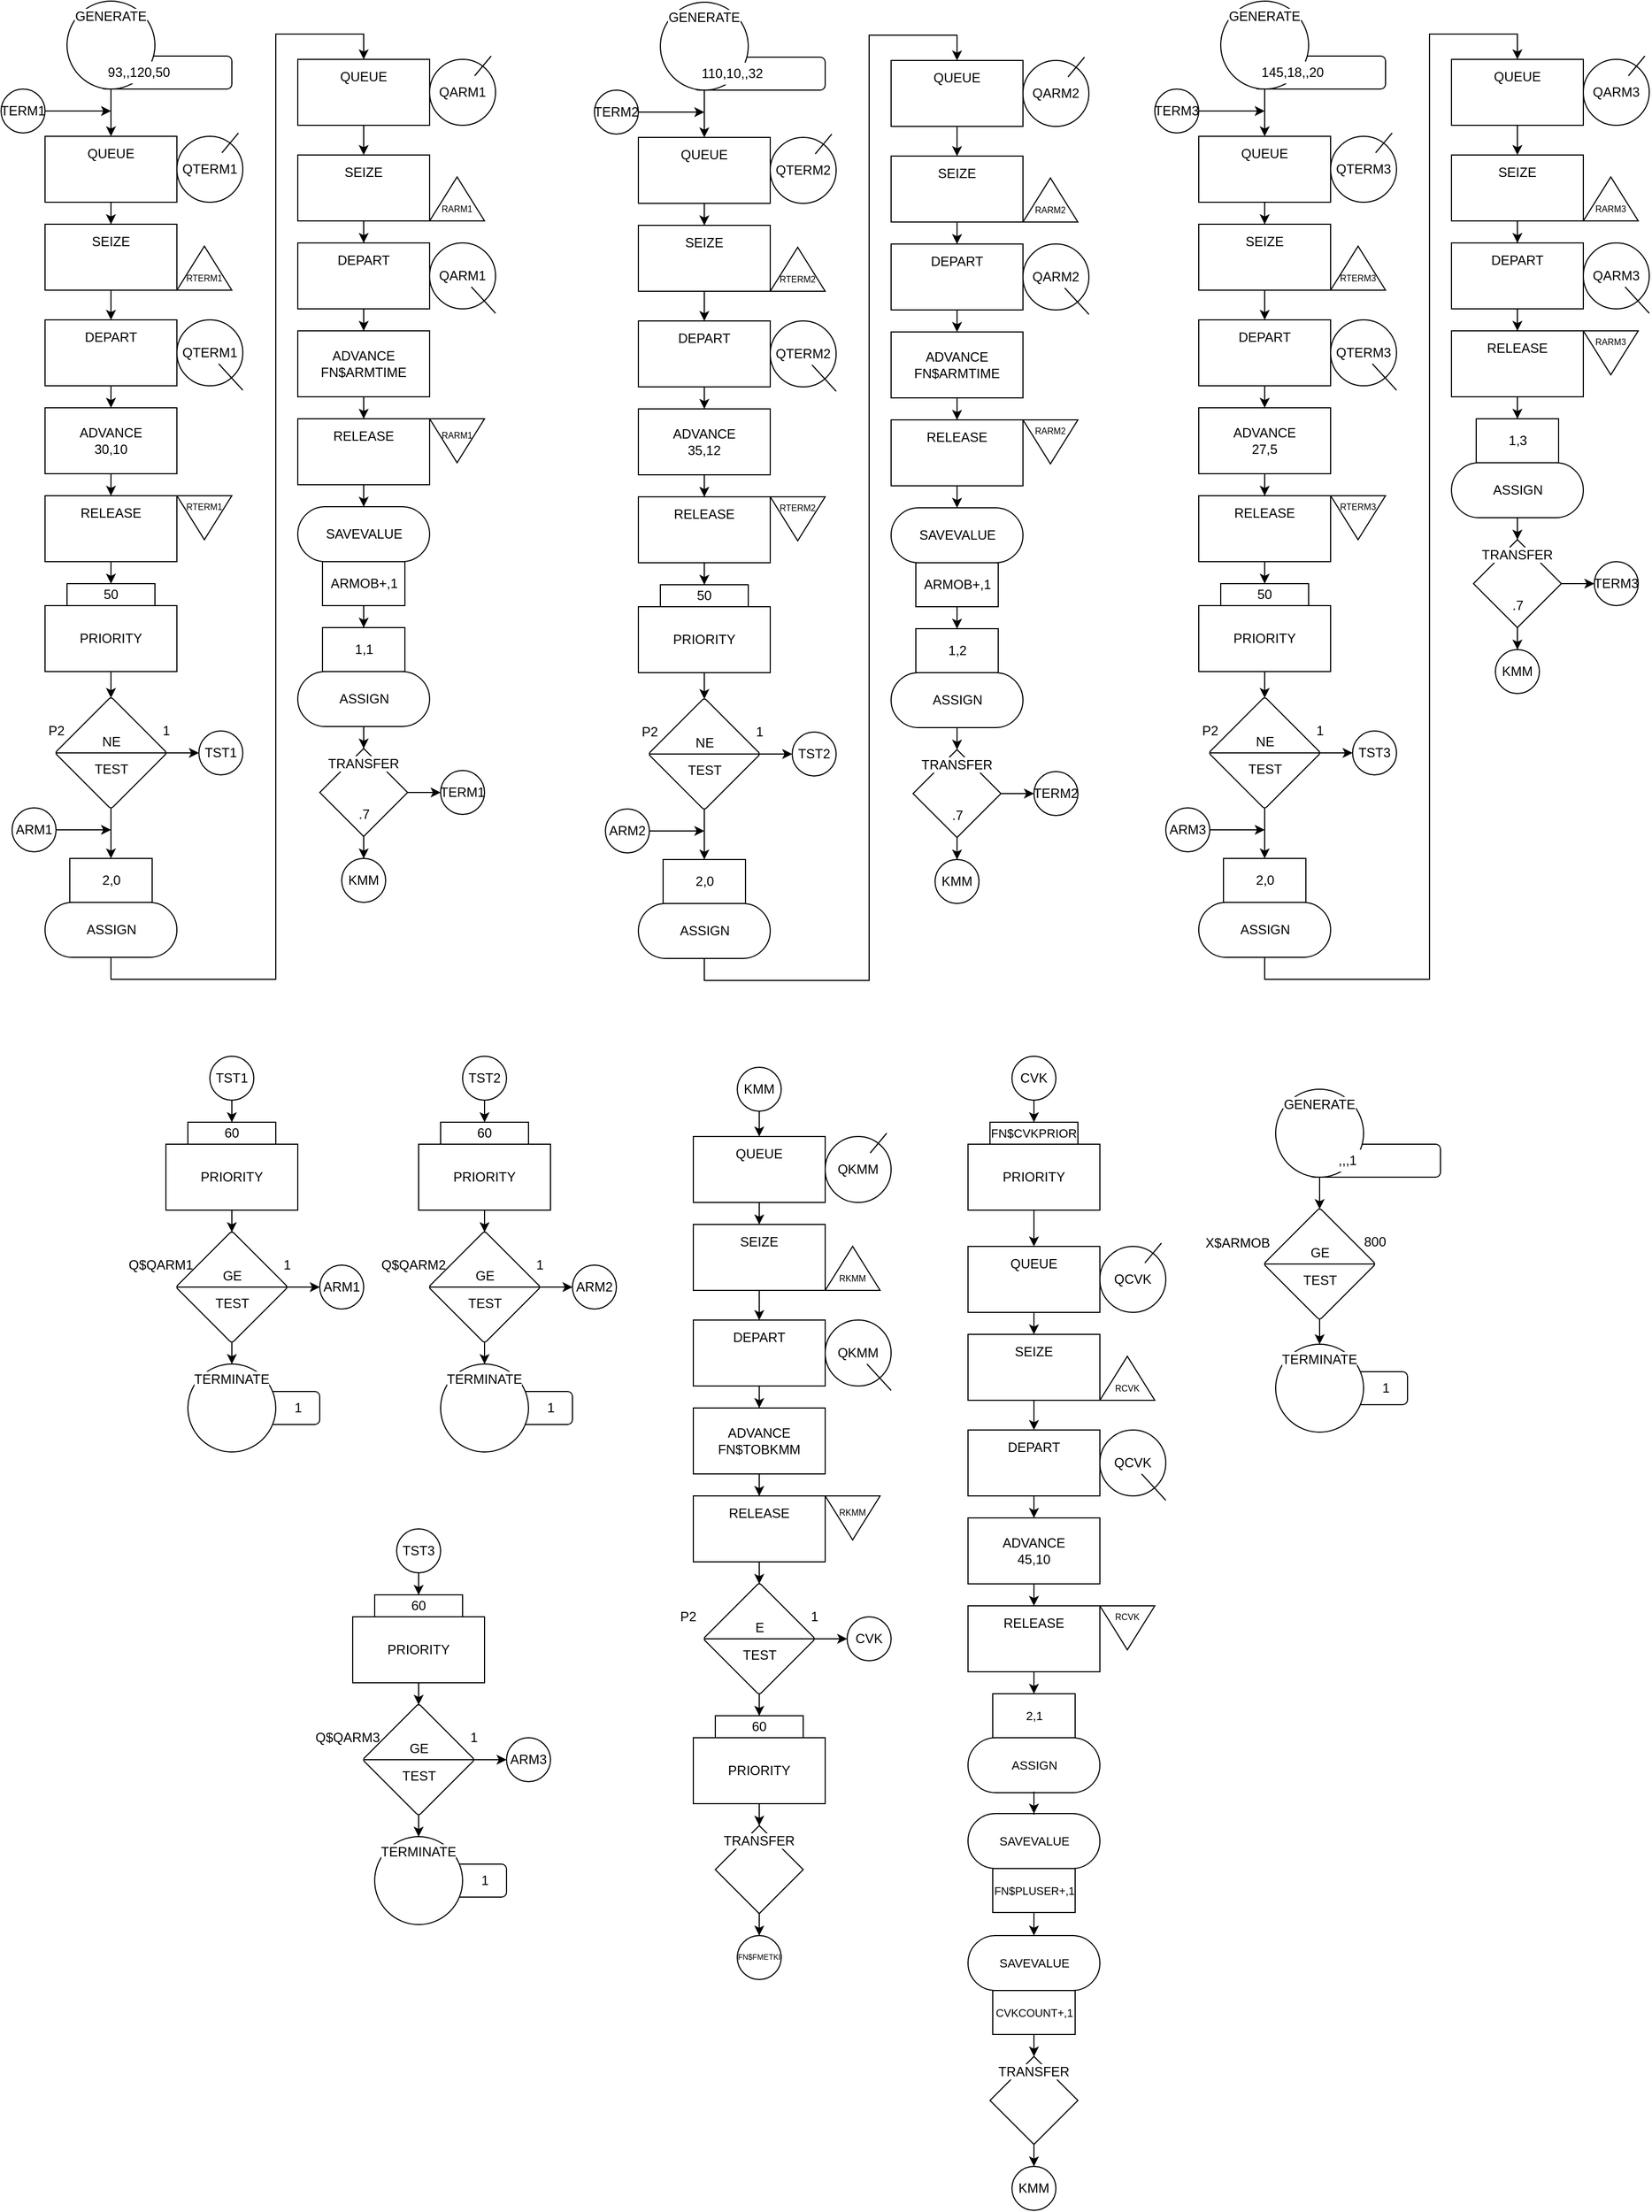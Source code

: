 <mxfile version="18.2.0" type="device"><diagram id="b5jF5Ehrv113ILvDeqp4" name="Page-1"><mxGraphModel dx="1820" dy="970" grid="1" gridSize="10" guides="1" tooltips="1" connect="1" arrows="1" fold="1" page="1" pageScale="1" pageWidth="827" pageHeight="1169" math="0" shadow="0"><root><mxCell id="0"/><mxCell id="1" parent="0"/><mxCell id="TqRCoRW5vjMTQsxi6WLX-120" value="" style="group" parent="1" vertex="1" connectable="0"><mxGeometry x="470" width="150" height="80" as="geometry"/></mxCell><mxCell id="TqRCoRW5vjMTQsxi6WLX-121" value="" style="rounded=1;whiteSpace=wrap;html=1;" parent="TqRCoRW5vjMTQsxi6WLX-120" vertex="1"><mxGeometry x="30" y="50" width="120" height="30" as="geometry"/></mxCell><mxCell id="TqRCoRW5vjMTQsxi6WLX-122" value="GENERATE" style="ellipse;whiteSpace=wrap;html=1;aspect=fixed;verticalAlign=top;labelBackgroundColor=default;labelBorderColor=none;" parent="TqRCoRW5vjMTQsxi6WLX-120" vertex="1"><mxGeometry width="80" height="80" as="geometry"/></mxCell><mxCell id="TqRCoRW5vjMTQsxi6WLX-123" value="93,,120,50" style="text;html=1;align=center;verticalAlign=middle;resizable=0;points=[];autosize=1;strokeColor=none;fillColor=default;labelBackgroundColor=none;" parent="TqRCoRW5vjMTQsxi6WLX-120" vertex="1"><mxGeometry x="30" y="55" width="70" height="20" as="geometry"/></mxCell><mxCell id="TrXtU_IA2PlXwmje9z8y-1" value="" style="group" vertex="1" connectable="0" parent="1"><mxGeometry x="450" y="120" width="180" height="63" as="geometry"/></mxCell><mxCell id="TrXtU_IA2PlXwmje9z8y-2" value="QUEUE&lt;br&gt;&lt;br&gt;&lt;br&gt;" style="rounded=0;whiteSpace=wrap;html=1;" vertex="1" parent="TrXtU_IA2PlXwmje9z8y-1"><mxGeometry y="3" width="120" height="60" as="geometry"/></mxCell><mxCell id="TrXtU_IA2PlXwmje9z8y-3" value="QTERM1" style="ellipse;whiteSpace=wrap;html=1;aspect=fixed;" vertex="1" parent="TrXtU_IA2PlXwmje9z8y-1"><mxGeometry x="120" y="3" width="60" height="60" as="geometry"/></mxCell><mxCell id="TrXtU_IA2PlXwmje9z8y-4" value="" style="endArrow=none;html=1;rounded=0;" edge="1" parent="TrXtU_IA2PlXwmje9z8y-1"><mxGeometry width="50" height="50" relative="1" as="geometry"><mxPoint x="176" as="sourcePoint"/><mxPoint x="161" y="18" as="targetPoint"/></mxGeometry></mxCell><mxCell id="TrXtU_IA2PlXwmje9z8y-5" style="edgeStyle=orthogonalEdgeStyle;rounded=0;orthogonalLoop=1;jettySize=auto;html=1;entryX=0.5;entryY=0;entryDx=0;entryDy=0;" edge="1" parent="1" source="TqRCoRW5vjMTQsxi6WLX-122" target="TrXtU_IA2PlXwmje9z8y-2"><mxGeometry relative="1" as="geometry"/></mxCell><mxCell id="TrXtU_IA2PlXwmje9z8y-6" value="" style="group" vertex="1" connectable="0" parent="1"><mxGeometry x="450" y="203" width="170" height="60" as="geometry"/></mxCell><mxCell id="TrXtU_IA2PlXwmje9z8y-7" value="SEIZE&lt;br&gt;&lt;br&gt;&lt;br&gt;" style="rounded=0;whiteSpace=wrap;html=1;strokeColor=#000000;fillColor=default;" vertex="1" parent="TrXtU_IA2PlXwmje9z8y-6"><mxGeometry width="120" height="60" as="geometry"/></mxCell><mxCell id="TrXtU_IA2PlXwmje9z8y-8" value="&lt;br&gt;&lt;br&gt;RTERM1" style="triangle;whiteSpace=wrap;html=1;dashed=0;direction=south;strokeColor=#000000;fillColor=default;fontSize=8;flipV=1;" vertex="1" parent="TrXtU_IA2PlXwmje9z8y-6"><mxGeometry x="120" y="20" width="50" height="40" as="geometry"/></mxCell><mxCell id="TrXtU_IA2PlXwmje9z8y-9" value="" style="edgeStyle=orthogonalEdgeStyle;rounded=0;orthogonalLoop=1;jettySize=auto;html=1;" edge="1" parent="1" source="TrXtU_IA2PlXwmje9z8y-2" target="TrXtU_IA2PlXwmje9z8y-7"><mxGeometry relative="1" as="geometry"/></mxCell><mxCell id="TrXtU_IA2PlXwmje9z8y-10" value="" style="group" vertex="1" connectable="0" parent="1"><mxGeometry x="450" y="290" width="180" height="64" as="geometry"/></mxCell><mxCell id="TrXtU_IA2PlXwmje9z8y-11" value="DEPART&lt;br&gt;&lt;br&gt;&lt;br&gt;" style="rounded=0;whiteSpace=wrap;html=1;" vertex="1" parent="TrXtU_IA2PlXwmje9z8y-10"><mxGeometry width="120" height="60" as="geometry"/></mxCell><mxCell id="TrXtU_IA2PlXwmje9z8y-12" value="QTERM1" style="ellipse;whiteSpace=wrap;html=1;aspect=fixed;" vertex="1" parent="TrXtU_IA2PlXwmje9z8y-10"><mxGeometry x="120" width="60" height="60" as="geometry"/></mxCell><mxCell id="TrXtU_IA2PlXwmje9z8y-13" value="" style="endArrow=none;html=1;rounded=0;" edge="1" parent="TrXtU_IA2PlXwmje9z8y-10"><mxGeometry width="50" height="50" relative="1" as="geometry"><mxPoint x="158" y="40" as="sourcePoint"/><mxPoint x="180" y="64" as="targetPoint"/></mxGeometry></mxCell><mxCell id="TrXtU_IA2PlXwmje9z8y-14" value="" style="edgeStyle=orthogonalEdgeStyle;rounded=0;orthogonalLoop=1;jettySize=auto;html=1;" edge="1" parent="1" source="TrXtU_IA2PlXwmje9z8y-7" target="TrXtU_IA2PlXwmje9z8y-11"><mxGeometry relative="1" as="geometry"/></mxCell><mxCell id="TrXtU_IA2PlXwmje9z8y-20" value="" style="edgeStyle=orthogonalEdgeStyle;rounded=0;orthogonalLoop=1;jettySize=auto;html=1;" edge="1" parent="1" source="TrXtU_IA2PlXwmje9z8y-15" target="TrXtU_IA2PlXwmje9z8y-18"><mxGeometry relative="1" as="geometry"/></mxCell><mxCell id="TrXtU_IA2PlXwmje9z8y-15" value="ADVANCE&lt;br&gt;30,10" style="rounded=0;whiteSpace=wrap;html=1;" vertex="1" parent="1"><mxGeometry x="450" y="370" width="120" height="60" as="geometry"/></mxCell><mxCell id="TrXtU_IA2PlXwmje9z8y-16" value="" style="edgeStyle=orthogonalEdgeStyle;rounded=0;orthogonalLoop=1;jettySize=auto;html=1;" edge="1" parent="1" source="TrXtU_IA2PlXwmje9z8y-11" target="TrXtU_IA2PlXwmje9z8y-15"><mxGeometry relative="1" as="geometry"/></mxCell><mxCell id="TrXtU_IA2PlXwmje9z8y-17" value="" style="group" vertex="1" connectable="0" parent="1"><mxGeometry x="450" y="450" width="170" height="60" as="geometry"/></mxCell><mxCell id="TrXtU_IA2PlXwmje9z8y-18" value="RELEASE&lt;br&gt;&lt;br&gt;&lt;br&gt;" style="rounded=0;whiteSpace=wrap;html=1;strokeColor=#000000;fillColor=default;" vertex="1" parent="TrXtU_IA2PlXwmje9z8y-17"><mxGeometry width="120" height="60" as="geometry"/></mxCell><mxCell id="TrXtU_IA2PlXwmje9z8y-19" value="RTERM1&lt;br style=&quot;font-size: 8px;&quot;&gt;&lt;br style=&quot;font-size: 8px;&quot;&gt;&lt;br style=&quot;font-size: 8px;&quot;&gt;" style="triangle;whiteSpace=wrap;html=1;dashed=0;direction=south;strokeColor=#000000;fillColor=default;fontSize=8;" vertex="1" parent="TrXtU_IA2PlXwmje9z8y-17"><mxGeometry x="120" width="50" height="40" as="geometry"/></mxCell><mxCell id="TrXtU_IA2PlXwmje9z8y-22" value="" style="group" vertex="1" connectable="0" parent="1"><mxGeometry x="450" y="530" width="120" height="80" as="geometry"/></mxCell><mxCell id="TrXtU_IA2PlXwmje9z8y-23" value="PRIORITY&lt;br&gt;" style="rounded=0;whiteSpace=wrap;html=1;strokeColor=#000000;fillColor=default;" vertex="1" parent="TrXtU_IA2PlXwmje9z8y-22"><mxGeometry y="20" width="120" height="60" as="geometry"/></mxCell><mxCell id="TrXtU_IA2PlXwmje9z8y-24" value="50" style="rounded=0;whiteSpace=wrap;html=1;strokeColor=#000000;fillColor=default;" vertex="1" parent="TrXtU_IA2PlXwmje9z8y-22"><mxGeometry x="20" width="80" height="20" as="geometry"/></mxCell><mxCell id="TrXtU_IA2PlXwmje9z8y-25" value="" style="edgeStyle=orthogonalEdgeStyle;rounded=0;orthogonalLoop=1;jettySize=auto;html=1;" edge="1" parent="1" source="TrXtU_IA2PlXwmje9z8y-18" target="TrXtU_IA2PlXwmje9z8y-24"><mxGeometry relative="1" as="geometry"/></mxCell><mxCell id="TrXtU_IA2PlXwmje9z8y-26" value="" style="group" vertex="1" connectable="0" parent="1"><mxGeometry x="450" y="634" width="120" height="100" as="geometry"/></mxCell><mxCell id="TrXtU_IA2PlXwmje9z8y-27" value="" style="verticalLabelPosition=bottom;verticalAlign=top;html=1;shape=mxgraph.flowchart.sort;fontSize=12;strokeColor=#000000;fillColor=default;" vertex="1" parent="TrXtU_IA2PlXwmje9z8y-26"><mxGeometry x="10" width="100" height="100" as="geometry"/></mxCell><mxCell id="TrXtU_IA2PlXwmje9z8y-28" value="TEST" style="text;html=1;align=center;verticalAlign=middle;resizable=0;points=[];autosize=1;strokeColor=none;fillColor=none;fontSize=12;" vertex="1" parent="TrXtU_IA2PlXwmje9z8y-26"><mxGeometry x="35" y="55" width="50" height="20" as="geometry"/></mxCell><mxCell id="TrXtU_IA2PlXwmje9z8y-29" value="NE" style="text;html=1;align=center;verticalAlign=middle;resizable=0;points=[];autosize=1;strokeColor=none;fillColor=none;fontSize=12;" vertex="1" parent="TrXtU_IA2PlXwmje9z8y-26"><mxGeometry x="45" y="30" width="30" height="20" as="geometry"/></mxCell><mxCell id="TrXtU_IA2PlXwmje9z8y-30" value="P2" style="text;html=1;align=center;verticalAlign=middle;resizable=0;points=[];autosize=1;strokeColor=none;fillColor=none;fontSize=12;" vertex="1" parent="TrXtU_IA2PlXwmje9z8y-26"><mxGeometry x="-5" y="20" width="30" height="20" as="geometry"/></mxCell><mxCell id="TrXtU_IA2PlXwmje9z8y-31" value="1" style="text;html=1;align=center;verticalAlign=middle;resizable=0;points=[];autosize=1;strokeColor=none;fillColor=none;fontSize=12;" vertex="1" parent="TrXtU_IA2PlXwmje9z8y-26"><mxGeometry x="100" y="20" width="20" height="20" as="geometry"/></mxCell><mxCell id="TrXtU_IA2PlXwmje9z8y-32" value="" style="edgeStyle=orthogonalEdgeStyle;rounded=0;orthogonalLoop=1;jettySize=auto;html=1;entryX=0.5;entryY=0;entryDx=0;entryDy=0;entryPerimeter=0;" edge="1" parent="1" source="TrXtU_IA2PlXwmje9z8y-23" target="TrXtU_IA2PlXwmje9z8y-27"><mxGeometry relative="1" as="geometry"><mxPoint x="510" y="700" as="targetPoint"/></mxGeometry></mxCell><mxCell id="TrXtU_IA2PlXwmje9z8y-34" value="TST1" style="ellipse;whiteSpace=wrap;html=1;aspect=fixed;" vertex="1" parent="1"><mxGeometry x="590" y="664" width="40" height="40" as="geometry"/></mxCell><mxCell id="TrXtU_IA2PlXwmje9z8y-35" value="" style="group" vertex="1" connectable="0" parent="1"><mxGeometry x="450" y="780" width="120" height="90" as="geometry"/></mxCell><mxCell id="TrXtU_IA2PlXwmje9z8y-36" value="ASSIGN" style="html=1;dashed=0;whitespace=wrap;shape=mxgraph.dfd.start" vertex="1" parent="TrXtU_IA2PlXwmje9z8y-35"><mxGeometry y="40" width="120" height="50" as="geometry"/></mxCell><mxCell id="TrXtU_IA2PlXwmje9z8y-37" value="2,0" style="rounded=0;whiteSpace=wrap;html=1;" vertex="1" parent="TrXtU_IA2PlXwmje9z8y-35"><mxGeometry x="22.5" width="75" height="40" as="geometry"/></mxCell><mxCell id="TrXtU_IA2PlXwmje9z8y-38" value="" style="edgeStyle=orthogonalEdgeStyle;rounded=0;orthogonalLoop=1;jettySize=auto;html=1;" edge="1" parent="1" source="TrXtU_IA2PlXwmje9z8y-27" target="TrXtU_IA2PlXwmje9z8y-37"><mxGeometry relative="1" as="geometry"/></mxCell><mxCell id="TrXtU_IA2PlXwmje9z8y-39" value="" style="group" vertex="1" connectable="0" parent="1"><mxGeometry x="680" y="50" width="180" height="63" as="geometry"/></mxCell><mxCell id="TrXtU_IA2PlXwmje9z8y-40" value="QUEUE&lt;br&gt;&lt;br&gt;&lt;br&gt;" style="rounded=0;whiteSpace=wrap;html=1;" vertex="1" parent="TrXtU_IA2PlXwmje9z8y-39"><mxGeometry y="3" width="120" height="60" as="geometry"/></mxCell><mxCell id="TrXtU_IA2PlXwmje9z8y-41" value="QARM1" style="ellipse;whiteSpace=wrap;html=1;aspect=fixed;" vertex="1" parent="TrXtU_IA2PlXwmje9z8y-39"><mxGeometry x="120" y="3" width="60" height="60" as="geometry"/></mxCell><mxCell id="TrXtU_IA2PlXwmje9z8y-42" value="" style="endArrow=none;html=1;rounded=0;" edge="1" parent="TrXtU_IA2PlXwmje9z8y-39"><mxGeometry width="50" height="50" relative="1" as="geometry"><mxPoint x="176" as="sourcePoint"/><mxPoint x="161" y="18" as="targetPoint"/></mxGeometry></mxCell><mxCell id="TrXtU_IA2PlXwmje9z8y-43" value="" style="group" vertex="1" connectable="0" parent="1"><mxGeometry x="680" y="140" width="170" height="60" as="geometry"/></mxCell><mxCell id="TrXtU_IA2PlXwmje9z8y-44" value="SEIZE&lt;br&gt;&lt;br&gt;&lt;br&gt;" style="rounded=0;whiteSpace=wrap;html=1;strokeColor=#000000;fillColor=default;" vertex="1" parent="TrXtU_IA2PlXwmje9z8y-43"><mxGeometry width="120" height="60" as="geometry"/></mxCell><mxCell id="TrXtU_IA2PlXwmje9z8y-45" value="&lt;br&gt;&lt;br&gt;RARM1" style="triangle;whiteSpace=wrap;html=1;dashed=0;direction=south;strokeColor=#000000;fillColor=default;fontSize=8;flipV=1;" vertex="1" parent="TrXtU_IA2PlXwmje9z8y-43"><mxGeometry x="120" y="20" width="50" height="40" as="geometry"/></mxCell><mxCell id="TrXtU_IA2PlXwmje9z8y-46" value="" style="edgeStyle=orthogonalEdgeStyle;rounded=0;orthogonalLoop=1;jettySize=auto;html=1;" edge="1" parent="1" source="TrXtU_IA2PlXwmje9z8y-40" target="TrXtU_IA2PlXwmje9z8y-44"><mxGeometry relative="1" as="geometry"/></mxCell><mxCell id="TrXtU_IA2PlXwmje9z8y-47" value="" style="group" vertex="1" connectable="0" parent="1"><mxGeometry x="680" y="220" width="180" height="64" as="geometry"/></mxCell><mxCell id="TrXtU_IA2PlXwmje9z8y-48" value="DEPART&lt;br&gt;&lt;br&gt;&lt;br&gt;" style="rounded=0;whiteSpace=wrap;html=1;" vertex="1" parent="TrXtU_IA2PlXwmje9z8y-47"><mxGeometry width="120" height="60" as="geometry"/></mxCell><mxCell id="TrXtU_IA2PlXwmje9z8y-49" value="QARM1" style="ellipse;whiteSpace=wrap;html=1;aspect=fixed;" vertex="1" parent="TrXtU_IA2PlXwmje9z8y-47"><mxGeometry x="120" width="60" height="60" as="geometry"/></mxCell><mxCell id="TrXtU_IA2PlXwmje9z8y-50" value="" style="endArrow=none;html=1;rounded=0;" edge="1" parent="TrXtU_IA2PlXwmje9z8y-47"><mxGeometry width="50" height="50" relative="1" as="geometry"><mxPoint x="158" y="40" as="sourcePoint"/><mxPoint x="180" y="64" as="targetPoint"/></mxGeometry></mxCell><mxCell id="TrXtU_IA2PlXwmje9z8y-51" value="" style="edgeStyle=orthogonalEdgeStyle;rounded=0;orthogonalLoop=1;jettySize=auto;html=1;" edge="1" parent="1" source="TrXtU_IA2PlXwmje9z8y-44" target="TrXtU_IA2PlXwmje9z8y-48"><mxGeometry relative="1" as="geometry"/></mxCell><mxCell id="TrXtU_IA2PlXwmje9z8y-52" value="" style="edgeStyle=orthogonalEdgeStyle;rounded=0;orthogonalLoop=1;jettySize=auto;html=1;" edge="1" parent="1" source="TrXtU_IA2PlXwmje9z8y-53" target="TrXtU_IA2PlXwmje9z8y-56"><mxGeometry relative="1" as="geometry"/></mxCell><mxCell id="TrXtU_IA2PlXwmje9z8y-53" value="ADVANCE&lt;br&gt;FN$ARMTIME" style="rounded=0;whiteSpace=wrap;html=1;" vertex="1" parent="1"><mxGeometry x="680" y="300" width="120" height="60" as="geometry"/></mxCell><mxCell id="TrXtU_IA2PlXwmje9z8y-54" value="" style="edgeStyle=orthogonalEdgeStyle;rounded=0;orthogonalLoop=1;jettySize=auto;html=1;" edge="1" parent="1" source="TrXtU_IA2PlXwmje9z8y-48" target="TrXtU_IA2PlXwmje9z8y-53"><mxGeometry relative="1" as="geometry"/></mxCell><mxCell id="TrXtU_IA2PlXwmje9z8y-55" value="" style="group" vertex="1" connectable="0" parent="1"><mxGeometry x="680" y="380" width="170" height="60" as="geometry"/></mxCell><mxCell id="TrXtU_IA2PlXwmje9z8y-56" value="RELEASE&lt;br&gt;&lt;br&gt;&lt;br&gt;" style="rounded=0;whiteSpace=wrap;html=1;strokeColor=#000000;fillColor=default;" vertex="1" parent="TrXtU_IA2PlXwmje9z8y-55"><mxGeometry width="120" height="60" as="geometry"/></mxCell><mxCell id="TrXtU_IA2PlXwmje9z8y-57" value="RARM1&lt;br style=&quot;font-size: 8px;&quot;&gt;&lt;br style=&quot;font-size: 8px;&quot;&gt;" style="triangle;whiteSpace=wrap;html=1;dashed=0;direction=south;strokeColor=#000000;fillColor=default;fontSize=8;" vertex="1" parent="TrXtU_IA2PlXwmje9z8y-55"><mxGeometry x="120" width="50" height="40" as="geometry"/></mxCell><mxCell id="TrXtU_IA2PlXwmje9z8y-58" value="" style="group" vertex="1" connectable="0" parent="1"><mxGeometry x="680" y="460" width="120" height="90" as="geometry"/></mxCell><mxCell id="TrXtU_IA2PlXwmje9z8y-59" value="SAVEVALUE" style="html=1;dashed=0;whitespace=wrap;shape=mxgraph.dfd.start" vertex="1" parent="TrXtU_IA2PlXwmje9z8y-58"><mxGeometry width="120" height="50" as="geometry"/></mxCell><mxCell id="TrXtU_IA2PlXwmje9z8y-60" value="ARMOB+,1" style="rounded=0;whiteSpace=wrap;html=1;" vertex="1" parent="TrXtU_IA2PlXwmje9z8y-58"><mxGeometry x="22.5" y="50" width="75" height="40" as="geometry"/></mxCell><mxCell id="TrXtU_IA2PlXwmje9z8y-62" style="edgeStyle=orthogonalEdgeStyle;rounded=0;orthogonalLoop=1;jettySize=auto;html=1;entryX=0.5;entryY=0.5;entryDx=0;entryDy=-25;entryPerimeter=0;" edge="1" parent="1" source="TrXtU_IA2PlXwmje9z8y-56" target="TrXtU_IA2PlXwmje9z8y-59"><mxGeometry relative="1" as="geometry"/></mxCell><mxCell id="TrXtU_IA2PlXwmje9z8y-63" value="" style="group" vertex="1" connectable="0" parent="1"><mxGeometry x="680" y="570" width="120" height="90" as="geometry"/></mxCell><mxCell id="TrXtU_IA2PlXwmje9z8y-64" value="ASSIGN" style="html=1;dashed=0;whitespace=wrap;shape=mxgraph.dfd.start" vertex="1" parent="TrXtU_IA2PlXwmje9z8y-63"><mxGeometry y="40" width="120" height="50" as="geometry"/></mxCell><mxCell id="TrXtU_IA2PlXwmje9z8y-65" value="1,1" style="rounded=0;whiteSpace=wrap;html=1;" vertex="1" parent="TrXtU_IA2PlXwmje9z8y-63"><mxGeometry x="22.5" width="75" height="40" as="geometry"/></mxCell><mxCell id="TrXtU_IA2PlXwmje9z8y-66" value="" style="edgeStyle=orthogonalEdgeStyle;rounded=0;orthogonalLoop=1;jettySize=auto;html=1;" edge="1" parent="1" source="TrXtU_IA2PlXwmje9z8y-60" target="TrXtU_IA2PlXwmje9z8y-65"><mxGeometry relative="1" as="geometry"/></mxCell><mxCell id="TrXtU_IA2PlXwmje9z8y-67" value="" style="group" vertex="1" connectable="0" parent="1"><mxGeometry x="700" y="680" width="80" height="80" as="geometry"/></mxCell><mxCell id="TrXtU_IA2PlXwmje9z8y-68" value="TRANSFER" style="rhombus;whiteSpace=wrap;html=1;fontSize=12;strokeColor=#000000;fillColor=default;labelPosition=center;verticalLabelPosition=middle;align=center;verticalAlign=top;labelBackgroundColor=default;" vertex="1" parent="TrXtU_IA2PlXwmje9z8y-67"><mxGeometry width="80" height="80" as="geometry"/></mxCell><mxCell id="TrXtU_IA2PlXwmje9z8y-69" value=".7" style="text;html=1;align=center;verticalAlign=middle;resizable=0;points=[];autosize=1;strokeColor=none;fillColor=none;fontSize=12;" vertex="1" parent="TrXtU_IA2PlXwmje9z8y-67"><mxGeometry x="25" y="50" width="30" height="20" as="geometry"/></mxCell><mxCell id="TrXtU_IA2PlXwmje9z8y-72" style="edgeStyle=orthogonalEdgeStyle;rounded=0;orthogonalLoop=1;jettySize=auto;html=1;entryX=0.5;entryY=0;entryDx=0;entryDy=0;" edge="1" parent="1" source="TrXtU_IA2PlXwmje9z8y-64" target="TrXtU_IA2PlXwmje9z8y-68"><mxGeometry relative="1" as="geometry"/></mxCell><mxCell id="TrXtU_IA2PlXwmje9z8y-73" value="TERM1" style="ellipse;whiteSpace=wrap;html=1;aspect=fixed;" vertex="1" parent="1"><mxGeometry x="810" y="700" width="40" height="40" as="geometry"/></mxCell><mxCell id="TrXtU_IA2PlXwmje9z8y-74" value="" style="edgeStyle=orthogonalEdgeStyle;rounded=0;orthogonalLoop=1;jettySize=auto;html=1;" edge="1" parent="1" source="TrXtU_IA2PlXwmje9z8y-68" target="TrXtU_IA2PlXwmje9z8y-73"><mxGeometry relative="1" as="geometry"/></mxCell><mxCell id="TrXtU_IA2PlXwmje9z8y-75" value="KMM" style="ellipse;whiteSpace=wrap;html=1;aspect=fixed;" vertex="1" parent="1"><mxGeometry x="720" y="780" width="40" height="40" as="geometry"/></mxCell><mxCell id="TrXtU_IA2PlXwmje9z8y-76" value="" style="edgeStyle=orthogonalEdgeStyle;rounded=0;orthogonalLoop=1;jettySize=auto;html=1;" edge="1" parent="1" source="TrXtU_IA2PlXwmje9z8y-68" target="TrXtU_IA2PlXwmje9z8y-75"><mxGeometry relative="1" as="geometry"/></mxCell><mxCell id="TrXtU_IA2PlXwmje9z8y-82" style="edgeStyle=orthogonalEdgeStyle;rounded=0;orthogonalLoop=1;jettySize=auto;html=1;" edge="1" parent="1" source="TrXtU_IA2PlXwmje9z8y-77"><mxGeometry relative="1" as="geometry"><mxPoint x="510" y="754" as="targetPoint"/></mxGeometry></mxCell><mxCell id="TrXtU_IA2PlXwmje9z8y-77" value="ARM1" style="ellipse;whiteSpace=wrap;html=1;aspect=fixed;" vertex="1" parent="1"><mxGeometry x="420" y="734" width="40" height="40" as="geometry"/></mxCell><mxCell id="TrXtU_IA2PlXwmje9z8y-81" style="edgeStyle=orthogonalEdgeStyle;rounded=0;orthogonalLoop=1;jettySize=auto;html=1;" edge="1" parent="1" source="TrXtU_IA2PlXwmje9z8y-80"><mxGeometry relative="1" as="geometry"><mxPoint x="510" y="100" as="targetPoint"/></mxGeometry></mxCell><mxCell id="TrXtU_IA2PlXwmje9z8y-80" value="TERM1" style="ellipse;whiteSpace=wrap;html=1;aspect=fixed;" vertex="1" parent="1"><mxGeometry x="410" y="80" width="40" height="40" as="geometry"/></mxCell><mxCell id="TrXtU_IA2PlXwmje9z8y-83" style="edgeStyle=orthogonalEdgeStyle;rounded=0;orthogonalLoop=1;jettySize=auto;html=1;entryX=0;entryY=0.5;entryDx=0;entryDy=0;" edge="1" parent="1" source="TrXtU_IA2PlXwmje9z8y-27" target="TrXtU_IA2PlXwmje9z8y-34"><mxGeometry relative="1" as="geometry"/></mxCell><mxCell id="TrXtU_IA2PlXwmje9z8y-84" style="edgeStyle=orthogonalEdgeStyle;rounded=0;orthogonalLoop=1;jettySize=auto;html=1;entryX=0.5;entryY=0;entryDx=0;entryDy=0;" edge="1" parent="1" source="TrXtU_IA2PlXwmje9z8y-36" target="TrXtU_IA2PlXwmje9z8y-40"><mxGeometry relative="1" as="geometry"><Array as="points"><mxPoint x="510" y="890"/><mxPoint x="660" y="890"/><mxPoint x="660" y="30"/><mxPoint x="740" y="30"/></Array></mxGeometry></mxCell><mxCell id="TrXtU_IA2PlXwmje9z8y-85" value="" style="group" vertex="1" connectable="0" parent="1"><mxGeometry x="560" y="1020" width="120" height="80" as="geometry"/></mxCell><mxCell id="TrXtU_IA2PlXwmje9z8y-86" value="PRIORITY&lt;br&gt;" style="rounded=0;whiteSpace=wrap;html=1;strokeColor=#000000;fillColor=default;" vertex="1" parent="TrXtU_IA2PlXwmje9z8y-85"><mxGeometry y="20" width="120" height="60" as="geometry"/></mxCell><mxCell id="TrXtU_IA2PlXwmje9z8y-87" value="60" style="rounded=0;whiteSpace=wrap;html=1;strokeColor=#000000;fillColor=default;" vertex="1" parent="TrXtU_IA2PlXwmje9z8y-85"><mxGeometry x="20" width="80" height="20" as="geometry"/></mxCell><mxCell id="TrXtU_IA2PlXwmje9z8y-89" style="edgeStyle=orthogonalEdgeStyle;rounded=0;orthogonalLoop=1;jettySize=auto;html=1;entryX=0.5;entryY=0;entryDx=0;entryDy=0;" edge="1" parent="1" source="TrXtU_IA2PlXwmje9z8y-88" target="TrXtU_IA2PlXwmje9z8y-87"><mxGeometry relative="1" as="geometry"/></mxCell><mxCell id="TrXtU_IA2PlXwmje9z8y-88" value="TST1" style="ellipse;whiteSpace=wrap;html=1;aspect=fixed;" vertex="1" parent="1"><mxGeometry x="600" y="960" width="40" height="40" as="geometry"/></mxCell><mxCell id="TrXtU_IA2PlXwmje9z8y-90" value="" style="group" vertex="1" connectable="0" parent="1"><mxGeometry x="560" y="1120" width="120" height="100" as="geometry"/></mxCell><mxCell id="TrXtU_IA2PlXwmje9z8y-91" value="" style="verticalLabelPosition=bottom;verticalAlign=top;html=1;shape=mxgraph.flowchart.sort;fontSize=12;strokeColor=#000000;fillColor=default;" vertex="1" parent="TrXtU_IA2PlXwmje9z8y-90"><mxGeometry x="10" width="100" height="100" as="geometry"/></mxCell><mxCell id="TrXtU_IA2PlXwmje9z8y-92" value="TEST" style="text;html=1;align=center;verticalAlign=middle;resizable=0;points=[];autosize=1;strokeColor=none;fillColor=none;fontSize=12;" vertex="1" parent="TrXtU_IA2PlXwmje9z8y-90"><mxGeometry x="35" y="55" width="50" height="20" as="geometry"/></mxCell><mxCell id="TrXtU_IA2PlXwmje9z8y-93" value="GE" style="text;html=1;align=center;verticalAlign=middle;resizable=0;points=[];autosize=1;strokeColor=none;fillColor=none;fontSize=12;" vertex="1" parent="TrXtU_IA2PlXwmje9z8y-90"><mxGeometry x="45" y="30" width="30" height="20" as="geometry"/></mxCell><mxCell id="TrXtU_IA2PlXwmje9z8y-95" value="1" style="text;html=1;align=center;verticalAlign=middle;resizable=0;points=[];autosize=1;strokeColor=none;fillColor=none;fontSize=12;" vertex="1" parent="TrXtU_IA2PlXwmje9z8y-90"><mxGeometry x="100" y="20" width="20" height="20" as="geometry"/></mxCell><mxCell id="TrXtU_IA2PlXwmje9z8y-96" value="ARM1" style="ellipse;whiteSpace=wrap;html=1;aspect=fixed;" vertex="1" parent="1"><mxGeometry x="700" y="1150" width="40" height="40" as="geometry"/></mxCell><mxCell id="TrXtU_IA2PlXwmje9z8y-97" value="" style="edgeStyle=orthogonalEdgeStyle;rounded=0;orthogonalLoop=1;jettySize=auto;html=1;entryX=0.5;entryY=0;entryDx=0;entryDy=0;" edge="1" parent="1" source="TrXtU_IA2PlXwmje9z8y-91" target="TrXtU_IA2PlXwmje9z8y-105"><mxGeometry relative="1" as="geometry"><mxPoint x="620" y="1286" as="targetPoint"/></mxGeometry></mxCell><mxCell id="TrXtU_IA2PlXwmje9z8y-100" style="edgeStyle=orthogonalEdgeStyle;rounded=0;orthogonalLoop=1;jettySize=auto;html=1;entryX=0;entryY=0.5;entryDx=0;entryDy=0;" edge="1" parent="1" source="TrXtU_IA2PlXwmje9z8y-91" target="TrXtU_IA2PlXwmje9z8y-96"><mxGeometry relative="1" as="geometry"/></mxCell><mxCell id="TrXtU_IA2PlXwmje9z8y-102" style="edgeStyle=orthogonalEdgeStyle;rounded=0;orthogonalLoop=1;jettySize=auto;html=1;entryX=0.5;entryY=0;entryDx=0;entryDy=0;entryPerimeter=0;" edge="1" parent="1" source="TrXtU_IA2PlXwmje9z8y-86" target="TrXtU_IA2PlXwmje9z8y-91"><mxGeometry relative="1" as="geometry"/></mxCell><mxCell id="TrXtU_IA2PlXwmje9z8y-94" value="Q$QARM1" style="text;html=1;align=center;verticalAlign=middle;resizable=0;points=[];autosize=1;strokeColor=none;fillColor=none;fontSize=12;" vertex="1" parent="1"><mxGeometry x="520" y="1140" width="70" height="20" as="geometry"/></mxCell><mxCell id="TrXtU_IA2PlXwmje9z8y-103" value="" style="group" vertex="1" connectable="0" parent="1"><mxGeometry x="580" y="1240" width="120" height="80" as="geometry"/></mxCell><mxCell id="TrXtU_IA2PlXwmje9z8y-104" value="" style="rounded=1;whiteSpace=wrap;html=1;" vertex="1" parent="TrXtU_IA2PlXwmje9z8y-103"><mxGeometry x="65" y="25" width="55" height="30" as="geometry"/></mxCell><mxCell id="TrXtU_IA2PlXwmje9z8y-105" value="TERMINATE" style="ellipse;whiteSpace=wrap;html=1;aspect=fixed;verticalAlign=top;labelBackgroundColor=default;" vertex="1" parent="TrXtU_IA2PlXwmje9z8y-103"><mxGeometry width="80" height="80" as="geometry"/></mxCell><mxCell id="TrXtU_IA2PlXwmje9z8y-106" value="1" style="text;html=1;align=center;verticalAlign=middle;resizable=0;points=[];autosize=1;strokeColor=none;fillColor=default;" vertex="1" parent="TrXtU_IA2PlXwmje9z8y-103"><mxGeometry x="90" y="30" width="20" height="20" as="geometry"/></mxCell><mxCell id="TrXtU_IA2PlXwmje9z8y-107" value="" style="group" vertex="1" connectable="0" parent="1"><mxGeometry x="1010" y="1" width="150" height="80" as="geometry"/></mxCell><mxCell id="TrXtU_IA2PlXwmje9z8y-108" value="" style="rounded=1;whiteSpace=wrap;html=1;" vertex="1" parent="TrXtU_IA2PlXwmje9z8y-107"><mxGeometry x="30" y="50" width="120" height="30" as="geometry"/></mxCell><mxCell id="TrXtU_IA2PlXwmje9z8y-109" value="GENERATE" style="ellipse;whiteSpace=wrap;html=1;aspect=fixed;verticalAlign=top;labelBackgroundColor=default;labelBorderColor=none;" vertex="1" parent="TrXtU_IA2PlXwmje9z8y-107"><mxGeometry width="80" height="80" as="geometry"/></mxCell><mxCell id="TrXtU_IA2PlXwmje9z8y-110" value="110,10,,32" style="text;html=1;align=center;verticalAlign=middle;resizable=0;points=[];autosize=1;strokeColor=none;fillColor=default;labelBackgroundColor=none;" vertex="1" parent="TrXtU_IA2PlXwmje9z8y-107"><mxGeometry x="30" y="55" width="70" height="20" as="geometry"/></mxCell><mxCell id="TrXtU_IA2PlXwmje9z8y-111" value="" style="group" vertex="1" connectable="0" parent="1"><mxGeometry x="990" y="121" width="180" height="63" as="geometry"/></mxCell><mxCell id="TrXtU_IA2PlXwmje9z8y-112" value="QUEUE&lt;br&gt;&lt;br&gt;&lt;br&gt;" style="rounded=0;whiteSpace=wrap;html=1;" vertex="1" parent="TrXtU_IA2PlXwmje9z8y-111"><mxGeometry y="3" width="120" height="60" as="geometry"/></mxCell><mxCell id="TrXtU_IA2PlXwmje9z8y-113" value="QTERM2" style="ellipse;whiteSpace=wrap;html=1;aspect=fixed;" vertex="1" parent="TrXtU_IA2PlXwmje9z8y-111"><mxGeometry x="120" y="3" width="60" height="60" as="geometry"/></mxCell><mxCell id="TrXtU_IA2PlXwmje9z8y-114" value="" style="endArrow=none;html=1;rounded=0;" edge="1" parent="TrXtU_IA2PlXwmje9z8y-111"><mxGeometry width="50" height="50" relative="1" as="geometry"><mxPoint x="176" as="sourcePoint"/><mxPoint x="161" y="18" as="targetPoint"/></mxGeometry></mxCell><mxCell id="TrXtU_IA2PlXwmje9z8y-115" style="edgeStyle=orthogonalEdgeStyle;rounded=0;orthogonalLoop=1;jettySize=auto;html=1;entryX=0.5;entryY=0;entryDx=0;entryDy=0;" edge="1" parent="1" source="TrXtU_IA2PlXwmje9z8y-109" target="TrXtU_IA2PlXwmje9z8y-112"><mxGeometry relative="1" as="geometry"/></mxCell><mxCell id="TrXtU_IA2PlXwmje9z8y-116" value="" style="group" vertex="1" connectable="0" parent="1"><mxGeometry x="990" y="204" width="170" height="60" as="geometry"/></mxCell><mxCell id="TrXtU_IA2PlXwmje9z8y-117" value="SEIZE&lt;br&gt;&lt;br&gt;&lt;br&gt;" style="rounded=0;whiteSpace=wrap;html=1;strokeColor=#000000;fillColor=default;" vertex="1" parent="TrXtU_IA2PlXwmje9z8y-116"><mxGeometry width="120" height="60" as="geometry"/></mxCell><mxCell id="TrXtU_IA2PlXwmje9z8y-118" value="&lt;br&gt;&lt;br&gt;RTERM2" style="triangle;whiteSpace=wrap;html=1;dashed=0;direction=south;strokeColor=#000000;fillColor=default;fontSize=8;flipV=1;" vertex="1" parent="TrXtU_IA2PlXwmje9z8y-116"><mxGeometry x="120" y="20" width="50" height="40" as="geometry"/></mxCell><mxCell id="TrXtU_IA2PlXwmje9z8y-119" value="" style="edgeStyle=orthogonalEdgeStyle;rounded=0;orthogonalLoop=1;jettySize=auto;html=1;" edge="1" parent="1" source="TrXtU_IA2PlXwmje9z8y-112" target="TrXtU_IA2PlXwmje9z8y-117"><mxGeometry relative="1" as="geometry"/></mxCell><mxCell id="TrXtU_IA2PlXwmje9z8y-120" value="" style="group" vertex="1" connectable="0" parent="1"><mxGeometry x="990" y="291" width="180" height="64" as="geometry"/></mxCell><mxCell id="TrXtU_IA2PlXwmje9z8y-121" value="DEPART&lt;br&gt;&lt;br&gt;&lt;br&gt;" style="rounded=0;whiteSpace=wrap;html=1;" vertex="1" parent="TrXtU_IA2PlXwmje9z8y-120"><mxGeometry width="120" height="60" as="geometry"/></mxCell><mxCell id="TrXtU_IA2PlXwmje9z8y-122" value="QTERM2" style="ellipse;whiteSpace=wrap;html=1;aspect=fixed;" vertex="1" parent="TrXtU_IA2PlXwmje9z8y-120"><mxGeometry x="120" width="60" height="60" as="geometry"/></mxCell><mxCell id="TrXtU_IA2PlXwmje9z8y-123" value="" style="endArrow=none;html=1;rounded=0;" edge="1" parent="TrXtU_IA2PlXwmje9z8y-120"><mxGeometry width="50" height="50" relative="1" as="geometry"><mxPoint x="158" y="40" as="sourcePoint"/><mxPoint x="180" y="64" as="targetPoint"/></mxGeometry></mxCell><mxCell id="TrXtU_IA2PlXwmje9z8y-124" value="" style="edgeStyle=orthogonalEdgeStyle;rounded=0;orthogonalLoop=1;jettySize=auto;html=1;" edge="1" parent="1" source="TrXtU_IA2PlXwmje9z8y-117" target="TrXtU_IA2PlXwmje9z8y-121"><mxGeometry relative="1" as="geometry"/></mxCell><mxCell id="TrXtU_IA2PlXwmje9z8y-125" value="" style="edgeStyle=orthogonalEdgeStyle;rounded=0;orthogonalLoop=1;jettySize=auto;html=1;" edge="1" parent="1" source="TrXtU_IA2PlXwmje9z8y-126" target="TrXtU_IA2PlXwmje9z8y-129"><mxGeometry relative="1" as="geometry"/></mxCell><mxCell id="TrXtU_IA2PlXwmje9z8y-126" value="ADVANCE&lt;br&gt;35,12" style="rounded=0;whiteSpace=wrap;html=1;" vertex="1" parent="1"><mxGeometry x="990" y="371" width="120" height="60" as="geometry"/></mxCell><mxCell id="TrXtU_IA2PlXwmje9z8y-127" value="" style="edgeStyle=orthogonalEdgeStyle;rounded=0;orthogonalLoop=1;jettySize=auto;html=1;" edge="1" parent="1" source="TrXtU_IA2PlXwmje9z8y-121" target="TrXtU_IA2PlXwmje9z8y-126"><mxGeometry relative="1" as="geometry"/></mxCell><mxCell id="TrXtU_IA2PlXwmje9z8y-128" value="" style="group" vertex="1" connectable="0" parent="1"><mxGeometry x="990" y="451" width="170" height="60" as="geometry"/></mxCell><mxCell id="TrXtU_IA2PlXwmje9z8y-129" value="RELEASE&lt;br&gt;&lt;br&gt;&lt;br&gt;" style="rounded=0;whiteSpace=wrap;html=1;strokeColor=#000000;fillColor=default;" vertex="1" parent="TrXtU_IA2PlXwmje9z8y-128"><mxGeometry width="120" height="60" as="geometry"/></mxCell><mxCell id="TrXtU_IA2PlXwmje9z8y-130" value="RTERM2&lt;br style=&quot;font-size: 8px;&quot;&gt;&lt;br&gt;&lt;br&gt;" style="triangle;whiteSpace=wrap;html=1;dashed=0;direction=south;strokeColor=#000000;fillColor=default;fontSize=8;" vertex="1" parent="TrXtU_IA2PlXwmje9z8y-128"><mxGeometry x="120" width="50" height="40" as="geometry"/></mxCell><mxCell id="TrXtU_IA2PlXwmje9z8y-131" value="" style="group" vertex="1" connectable="0" parent="1"><mxGeometry x="990" y="531" width="120" height="80" as="geometry"/></mxCell><mxCell id="TrXtU_IA2PlXwmje9z8y-132" value="PRIORITY&lt;br&gt;" style="rounded=0;whiteSpace=wrap;html=1;strokeColor=#000000;fillColor=default;" vertex="1" parent="TrXtU_IA2PlXwmje9z8y-131"><mxGeometry y="20" width="120" height="60" as="geometry"/></mxCell><mxCell id="TrXtU_IA2PlXwmje9z8y-133" value="50" style="rounded=0;whiteSpace=wrap;html=1;strokeColor=#000000;fillColor=default;" vertex="1" parent="TrXtU_IA2PlXwmje9z8y-131"><mxGeometry x="20" width="80" height="20" as="geometry"/></mxCell><mxCell id="TrXtU_IA2PlXwmje9z8y-134" value="" style="edgeStyle=orthogonalEdgeStyle;rounded=0;orthogonalLoop=1;jettySize=auto;html=1;" edge="1" parent="1" source="TrXtU_IA2PlXwmje9z8y-129" target="TrXtU_IA2PlXwmje9z8y-133"><mxGeometry relative="1" as="geometry"/></mxCell><mxCell id="TrXtU_IA2PlXwmje9z8y-135" value="" style="group" vertex="1" connectable="0" parent="1"><mxGeometry x="990" y="635" width="120" height="100" as="geometry"/></mxCell><mxCell id="TrXtU_IA2PlXwmje9z8y-136" value="" style="verticalLabelPosition=bottom;verticalAlign=top;html=1;shape=mxgraph.flowchart.sort;fontSize=12;strokeColor=#000000;fillColor=default;" vertex="1" parent="TrXtU_IA2PlXwmje9z8y-135"><mxGeometry x="10" width="100" height="100" as="geometry"/></mxCell><mxCell id="TrXtU_IA2PlXwmje9z8y-137" value="TEST" style="text;html=1;align=center;verticalAlign=middle;resizable=0;points=[];autosize=1;strokeColor=none;fillColor=none;fontSize=12;" vertex="1" parent="TrXtU_IA2PlXwmje9z8y-135"><mxGeometry x="35" y="55" width="50" height="20" as="geometry"/></mxCell><mxCell id="TrXtU_IA2PlXwmje9z8y-138" value="NE" style="text;html=1;align=center;verticalAlign=middle;resizable=0;points=[];autosize=1;strokeColor=none;fillColor=none;fontSize=12;" vertex="1" parent="TrXtU_IA2PlXwmje9z8y-135"><mxGeometry x="45" y="30" width="30" height="20" as="geometry"/></mxCell><mxCell id="TrXtU_IA2PlXwmje9z8y-139" value="P2" style="text;html=1;align=center;verticalAlign=middle;resizable=0;points=[];autosize=1;strokeColor=none;fillColor=none;fontSize=12;" vertex="1" parent="TrXtU_IA2PlXwmje9z8y-135"><mxGeometry x="-5" y="20" width="30" height="20" as="geometry"/></mxCell><mxCell id="TrXtU_IA2PlXwmje9z8y-140" value="1" style="text;html=1;align=center;verticalAlign=middle;resizable=0;points=[];autosize=1;strokeColor=none;fillColor=none;fontSize=12;" vertex="1" parent="TrXtU_IA2PlXwmje9z8y-135"><mxGeometry x="100" y="20" width="20" height="20" as="geometry"/></mxCell><mxCell id="TrXtU_IA2PlXwmje9z8y-141" value="" style="edgeStyle=orthogonalEdgeStyle;rounded=0;orthogonalLoop=1;jettySize=auto;html=1;entryX=0.5;entryY=0;entryDx=0;entryDy=0;entryPerimeter=0;" edge="1" parent="1" source="TrXtU_IA2PlXwmje9z8y-132" target="TrXtU_IA2PlXwmje9z8y-136"><mxGeometry relative="1" as="geometry"><mxPoint x="1050" y="701" as="targetPoint"/></mxGeometry></mxCell><mxCell id="TrXtU_IA2PlXwmje9z8y-142" value="TST2" style="ellipse;whiteSpace=wrap;html=1;aspect=fixed;" vertex="1" parent="1"><mxGeometry x="1130" y="665" width="40" height="40" as="geometry"/></mxCell><mxCell id="TrXtU_IA2PlXwmje9z8y-143" value="" style="group" vertex="1" connectable="0" parent="1"><mxGeometry x="990" y="781" width="120" height="90" as="geometry"/></mxCell><mxCell id="TrXtU_IA2PlXwmje9z8y-144" value="ASSIGN" style="html=1;dashed=0;whitespace=wrap;shape=mxgraph.dfd.start" vertex="1" parent="TrXtU_IA2PlXwmje9z8y-143"><mxGeometry y="40" width="120" height="50" as="geometry"/></mxCell><mxCell id="TrXtU_IA2PlXwmje9z8y-145" value="2,0" style="rounded=0;whiteSpace=wrap;html=1;" vertex="1" parent="TrXtU_IA2PlXwmje9z8y-143"><mxGeometry x="22.5" width="75" height="40" as="geometry"/></mxCell><mxCell id="TrXtU_IA2PlXwmje9z8y-146" value="" style="edgeStyle=orthogonalEdgeStyle;rounded=0;orthogonalLoop=1;jettySize=auto;html=1;" edge="1" parent="1" source="TrXtU_IA2PlXwmje9z8y-136" target="TrXtU_IA2PlXwmje9z8y-145"><mxGeometry relative="1" as="geometry"/></mxCell><mxCell id="TrXtU_IA2PlXwmje9z8y-147" value="" style="group" vertex="1" connectable="0" parent="1"><mxGeometry x="1220" y="51" width="180" height="63" as="geometry"/></mxCell><mxCell id="TrXtU_IA2PlXwmje9z8y-148" value="QUEUE&lt;br&gt;&lt;br&gt;&lt;br&gt;" style="rounded=0;whiteSpace=wrap;html=1;" vertex="1" parent="TrXtU_IA2PlXwmje9z8y-147"><mxGeometry y="3" width="120" height="60" as="geometry"/></mxCell><mxCell id="TrXtU_IA2PlXwmje9z8y-149" value="QARM2" style="ellipse;whiteSpace=wrap;html=1;aspect=fixed;" vertex="1" parent="TrXtU_IA2PlXwmje9z8y-147"><mxGeometry x="120" y="3" width="60" height="60" as="geometry"/></mxCell><mxCell id="TrXtU_IA2PlXwmje9z8y-150" value="" style="endArrow=none;html=1;rounded=0;" edge="1" parent="TrXtU_IA2PlXwmje9z8y-147"><mxGeometry width="50" height="50" relative="1" as="geometry"><mxPoint x="176" as="sourcePoint"/><mxPoint x="161" y="18" as="targetPoint"/></mxGeometry></mxCell><mxCell id="TrXtU_IA2PlXwmje9z8y-151" value="" style="group" vertex="1" connectable="0" parent="1"><mxGeometry x="1220" y="141" width="170" height="60" as="geometry"/></mxCell><mxCell id="TrXtU_IA2PlXwmje9z8y-152" value="SEIZE&lt;br&gt;&lt;br&gt;&lt;br&gt;" style="rounded=0;whiteSpace=wrap;html=1;strokeColor=#000000;fillColor=default;" vertex="1" parent="TrXtU_IA2PlXwmje9z8y-151"><mxGeometry width="120" height="60" as="geometry"/></mxCell><mxCell id="TrXtU_IA2PlXwmje9z8y-153" value="&lt;br&gt;&lt;br&gt;RARM2" style="triangle;whiteSpace=wrap;html=1;dashed=0;direction=south;strokeColor=#000000;fillColor=default;fontSize=8;flipV=1;" vertex="1" parent="TrXtU_IA2PlXwmje9z8y-151"><mxGeometry x="120" y="20" width="50" height="40" as="geometry"/></mxCell><mxCell id="TrXtU_IA2PlXwmje9z8y-154" value="" style="edgeStyle=orthogonalEdgeStyle;rounded=0;orthogonalLoop=1;jettySize=auto;html=1;" edge="1" parent="1" source="TrXtU_IA2PlXwmje9z8y-148" target="TrXtU_IA2PlXwmje9z8y-152"><mxGeometry relative="1" as="geometry"/></mxCell><mxCell id="TrXtU_IA2PlXwmje9z8y-155" value="" style="group" vertex="1" connectable="0" parent="1"><mxGeometry x="1220" y="221" width="180" height="64" as="geometry"/></mxCell><mxCell id="TrXtU_IA2PlXwmje9z8y-156" value="DEPART&lt;br&gt;&lt;br&gt;&lt;br&gt;" style="rounded=0;whiteSpace=wrap;html=1;" vertex="1" parent="TrXtU_IA2PlXwmje9z8y-155"><mxGeometry width="120" height="60" as="geometry"/></mxCell><mxCell id="TrXtU_IA2PlXwmje9z8y-157" value="QARM2" style="ellipse;whiteSpace=wrap;html=1;aspect=fixed;" vertex="1" parent="TrXtU_IA2PlXwmje9z8y-155"><mxGeometry x="120" width="60" height="60" as="geometry"/></mxCell><mxCell id="TrXtU_IA2PlXwmje9z8y-158" value="" style="endArrow=none;html=1;rounded=0;" edge="1" parent="TrXtU_IA2PlXwmje9z8y-155"><mxGeometry width="50" height="50" relative="1" as="geometry"><mxPoint x="158" y="40" as="sourcePoint"/><mxPoint x="180" y="64" as="targetPoint"/></mxGeometry></mxCell><mxCell id="TrXtU_IA2PlXwmje9z8y-159" value="" style="edgeStyle=orthogonalEdgeStyle;rounded=0;orthogonalLoop=1;jettySize=auto;html=1;" edge="1" parent="1" source="TrXtU_IA2PlXwmje9z8y-152" target="TrXtU_IA2PlXwmje9z8y-156"><mxGeometry relative="1" as="geometry"/></mxCell><mxCell id="TrXtU_IA2PlXwmje9z8y-160" value="" style="edgeStyle=orthogonalEdgeStyle;rounded=0;orthogonalLoop=1;jettySize=auto;html=1;" edge="1" parent="1" source="TrXtU_IA2PlXwmje9z8y-161" target="TrXtU_IA2PlXwmje9z8y-164"><mxGeometry relative="1" as="geometry"/></mxCell><mxCell id="TrXtU_IA2PlXwmje9z8y-161" value="ADVANCE&lt;br&gt;FN$ARMTIME" style="rounded=0;whiteSpace=wrap;html=1;" vertex="1" parent="1"><mxGeometry x="1220" y="301" width="120" height="60" as="geometry"/></mxCell><mxCell id="TrXtU_IA2PlXwmje9z8y-162" value="" style="edgeStyle=orthogonalEdgeStyle;rounded=0;orthogonalLoop=1;jettySize=auto;html=1;" edge="1" parent="1" source="TrXtU_IA2PlXwmje9z8y-156" target="TrXtU_IA2PlXwmje9z8y-161"><mxGeometry relative="1" as="geometry"/></mxCell><mxCell id="TrXtU_IA2PlXwmje9z8y-163" value="" style="group" vertex="1" connectable="0" parent="1"><mxGeometry x="1220" y="381" width="170" height="60" as="geometry"/></mxCell><mxCell id="TrXtU_IA2PlXwmje9z8y-164" value="RELEASE&lt;br&gt;&lt;br&gt;&lt;br&gt;" style="rounded=0;whiteSpace=wrap;html=1;strokeColor=#000000;fillColor=default;" vertex="1" parent="TrXtU_IA2PlXwmje9z8y-163"><mxGeometry width="120" height="60" as="geometry"/></mxCell><mxCell id="TrXtU_IA2PlXwmje9z8y-165" value="RARM2&lt;br&gt;&lt;br&gt;&lt;br&gt;" style="triangle;whiteSpace=wrap;html=1;dashed=0;direction=south;strokeColor=#000000;fillColor=default;fontSize=8;" vertex="1" parent="TrXtU_IA2PlXwmje9z8y-163"><mxGeometry x="120" width="50" height="40" as="geometry"/></mxCell><mxCell id="TrXtU_IA2PlXwmje9z8y-166" value="" style="group" vertex="1" connectable="0" parent="1"><mxGeometry x="1220" y="461" width="120" height="90" as="geometry"/></mxCell><mxCell id="TrXtU_IA2PlXwmje9z8y-167" value="SAVEVALUE" style="html=1;dashed=0;whitespace=wrap;shape=mxgraph.dfd.start" vertex="1" parent="TrXtU_IA2PlXwmje9z8y-166"><mxGeometry width="120" height="50" as="geometry"/></mxCell><mxCell id="TrXtU_IA2PlXwmje9z8y-168" value="ARMOB+,1" style="rounded=0;whiteSpace=wrap;html=1;" vertex="1" parent="TrXtU_IA2PlXwmje9z8y-166"><mxGeometry x="22.5" y="50" width="75" height="40" as="geometry"/></mxCell><mxCell id="TrXtU_IA2PlXwmje9z8y-169" style="edgeStyle=orthogonalEdgeStyle;rounded=0;orthogonalLoop=1;jettySize=auto;html=1;entryX=0.5;entryY=0.5;entryDx=0;entryDy=-25;entryPerimeter=0;" edge="1" parent="1" source="TrXtU_IA2PlXwmje9z8y-164" target="TrXtU_IA2PlXwmje9z8y-167"><mxGeometry relative="1" as="geometry"/></mxCell><mxCell id="TrXtU_IA2PlXwmje9z8y-170" value="" style="group" vertex="1" connectable="0" parent="1"><mxGeometry x="1220" y="571" width="120" height="90" as="geometry"/></mxCell><mxCell id="TrXtU_IA2PlXwmje9z8y-171" value="ASSIGN" style="html=1;dashed=0;whitespace=wrap;shape=mxgraph.dfd.start" vertex="1" parent="TrXtU_IA2PlXwmje9z8y-170"><mxGeometry y="40" width="120" height="50" as="geometry"/></mxCell><mxCell id="TrXtU_IA2PlXwmje9z8y-172" value="1,2" style="rounded=0;whiteSpace=wrap;html=1;" vertex="1" parent="TrXtU_IA2PlXwmje9z8y-170"><mxGeometry x="22.5" width="75" height="40" as="geometry"/></mxCell><mxCell id="TrXtU_IA2PlXwmje9z8y-173" value="" style="edgeStyle=orthogonalEdgeStyle;rounded=0;orthogonalLoop=1;jettySize=auto;html=1;" edge="1" parent="1" source="TrXtU_IA2PlXwmje9z8y-168" target="TrXtU_IA2PlXwmje9z8y-172"><mxGeometry relative="1" as="geometry"/></mxCell><mxCell id="TrXtU_IA2PlXwmje9z8y-174" value="" style="group" vertex="1" connectable="0" parent="1"><mxGeometry x="1240" y="681" width="80" height="80" as="geometry"/></mxCell><mxCell id="TrXtU_IA2PlXwmje9z8y-175" value="TRANSFER" style="rhombus;whiteSpace=wrap;html=1;fontSize=12;strokeColor=#000000;fillColor=default;labelPosition=center;verticalLabelPosition=middle;align=center;verticalAlign=top;labelBackgroundColor=default;" vertex="1" parent="TrXtU_IA2PlXwmje9z8y-174"><mxGeometry width="80" height="80" as="geometry"/></mxCell><mxCell id="TrXtU_IA2PlXwmje9z8y-176" value=".7" style="text;html=1;align=center;verticalAlign=middle;resizable=0;points=[];autosize=1;strokeColor=none;fillColor=none;fontSize=12;" vertex="1" parent="TrXtU_IA2PlXwmje9z8y-174"><mxGeometry x="25" y="50" width="30" height="20" as="geometry"/></mxCell><mxCell id="TrXtU_IA2PlXwmje9z8y-177" style="edgeStyle=orthogonalEdgeStyle;rounded=0;orthogonalLoop=1;jettySize=auto;html=1;entryX=0.5;entryY=0;entryDx=0;entryDy=0;" edge="1" parent="1" source="TrXtU_IA2PlXwmje9z8y-171" target="TrXtU_IA2PlXwmje9z8y-175"><mxGeometry relative="1" as="geometry"/></mxCell><mxCell id="TrXtU_IA2PlXwmje9z8y-178" value="TERM2" style="ellipse;whiteSpace=wrap;html=1;aspect=fixed;" vertex="1" parent="1"><mxGeometry x="1350" y="701" width="40" height="40" as="geometry"/></mxCell><mxCell id="TrXtU_IA2PlXwmje9z8y-179" value="" style="edgeStyle=orthogonalEdgeStyle;rounded=0;orthogonalLoop=1;jettySize=auto;html=1;" edge="1" parent="1" source="TrXtU_IA2PlXwmje9z8y-175" target="TrXtU_IA2PlXwmje9z8y-178"><mxGeometry relative="1" as="geometry"/></mxCell><mxCell id="TrXtU_IA2PlXwmje9z8y-180" value="KMM" style="ellipse;whiteSpace=wrap;html=1;aspect=fixed;" vertex="1" parent="1"><mxGeometry x="1260" y="781" width="40" height="40" as="geometry"/></mxCell><mxCell id="TrXtU_IA2PlXwmje9z8y-181" value="" style="edgeStyle=orthogonalEdgeStyle;rounded=0;orthogonalLoop=1;jettySize=auto;html=1;" edge="1" parent="1" source="TrXtU_IA2PlXwmje9z8y-175" target="TrXtU_IA2PlXwmje9z8y-180"><mxGeometry relative="1" as="geometry"/></mxCell><mxCell id="TrXtU_IA2PlXwmje9z8y-182" style="edgeStyle=orthogonalEdgeStyle;rounded=0;orthogonalLoop=1;jettySize=auto;html=1;" edge="1" parent="1" source="TrXtU_IA2PlXwmje9z8y-183"><mxGeometry relative="1" as="geometry"><mxPoint x="1050" y="755" as="targetPoint"/></mxGeometry></mxCell><mxCell id="TrXtU_IA2PlXwmje9z8y-183" value="ARM2" style="ellipse;whiteSpace=wrap;html=1;aspect=fixed;" vertex="1" parent="1"><mxGeometry x="960" y="735" width="40" height="40" as="geometry"/></mxCell><mxCell id="TrXtU_IA2PlXwmje9z8y-184" style="edgeStyle=orthogonalEdgeStyle;rounded=0;orthogonalLoop=1;jettySize=auto;html=1;" edge="1" parent="1" source="TrXtU_IA2PlXwmje9z8y-185"><mxGeometry relative="1" as="geometry"><mxPoint x="1050" y="101" as="targetPoint"/></mxGeometry></mxCell><mxCell id="TrXtU_IA2PlXwmje9z8y-185" value="TERM2" style="ellipse;whiteSpace=wrap;html=1;aspect=fixed;" vertex="1" parent="1"><mxGeometry x="950" y="81" width="40" height="40" as="geometry"/></mxCell><mxCell id="TrXtU_IA2PlXwmje9z8y-186" style="edgeStyle=orthogonalEdgeStyle;rounded=0;orthogonalLoop=1;jettySize=auto;html=1;entryX=0;entryY=0.5;entryDx=0;entryDy=0;" edge="1" parent="1" source="TrXtU_IA2PlXwmje9z8y-136" target="TrXtU_IA2PlXwmje9z8y-142"><mxGeometry relative="1" as="geometry"/></mxCell><mxCell id="TrXtU_IA2PlXwmje9z8y-187" style="edgeStyle=orthogonalEdgeStyle;rounded=0;orthogonalLoop=1;jettySize=auto;html=1;entryX=0.5;entryY=0;entryDx=0;entryDy=0;" edge="1" parent="1" source="TrXtU_IA2PlXwmje9z8y-144" target="TrXtU_IA2PlXwmje9z8y-148"><mxGeometry relative="1" as="geometry"><Array as="points"><mxPoint x="1050" y="891"/><mxPoint x="1200" y="891"/><mxPoint x="1200" y="31"/><mxPoint x="1280" y="31"/></Array></mxGeometry></mxCell><mxCell id="TrXtU_IA2PlXwmje9z8y-188" value="" style="group" vertex="1" connectable="0" parent="1"><mxGeometry x="1520" width="150" height="80" as="geometry"/></mxCell><mxCell id="TrXtU_IA2PlXwmje9z8y-189" value="" style="rounded=1;whiteSpace=wrap;html=1;" vertex="1" parent="TrXtU_IA2PlXwmje9z8y-188"><mxGeometry x="30" y="50" width="120" height="30" as="geometry"/></mxCell><mxCell id="TrXtU_IA2PlXwmje9z8y-190" value="GENERATE" style="ellipse;whiteSpace=wrap;html=1;aspect=fixed;verticalAlign=top;labelBackgroundColor=default;labelBorderColor=none;" vertex="1" parent="TrXtU_IA2PlXwmje9z8y-188"><mxGeometry width="80" height="80" as="geometry"/></mxCell><mxCell id="TrXtU_IA2PlXwmje9z8y-191" value="145,18,,20" style="text;html=1;align=center;verticalAlign=middle;resizable=0;points=[];autosize=1;strokeColor=none;fillColor=default;labelBackgroundColor=none;" vertex="1" parent="TrXtU_IA2PlXwmje9z8y-188"><mxGeometry x="30" y="55" width="70" height="20" as="geometry"/></mxCell><mxCell id="TrXtU_IA2PlXwmje9z8y-192" value="" style="group" vertex="1" connectable="0" parent="1"><mxGeometry x="1500" y="120" width="180" height="63" as="geometry"/></mxCell><mxCell id="TrXtU_IA2PlXwmje9z8y-193" value="QUEUE&lt;br&gt;&lt;br&gt;&lt;br&gt;" style="rounded=0;whiteSpace=wrap;html=1;" vertex="1" parent="TrXtU_IA2PlXwmje9z8y-192"><mxGeometry y="3" width="120" height="60" as="geometry"/></mxCell><mxCell id="TrXtU_IA2PlXwmje9z8y-194" value="QTERM3" style="ellipse;whiteSpace=wrap;html=1;aspect=fixed;" vertex="1" parent="TrXtU_IA2PlXwmje9z8y-192"><mxGeometry x="120" y="3" width="60" height="60" as="geometry"/></mxCell><mxCell id="TrXtU_IA2PlXwmje9z8y-195" value="" style="endArrow=none;html=1;rounded=0;" edge="1" parent="TrXtU_IA2PlXwmje9z8y-192"><mxGeometry width="50" height="50" relative="1" as="geometry"><mxPoint x="176" as="sourcePoint"/><mxPoint x="161" y="18" as="targetPoint"/></mxGeometry></mxCell><mxCell id="TrXtU_IA2PlXwmje9z8y-196" style="edgeStyle=orthogonalEdgeStyle;rounded=0;orthogonalLoop=1;jettySize=auto;html=1;entryX=0.5;entryY=0;entryDx=0;entryDy=0;" edge="1" parent="1" source="TrXtU_IA2PlXwmje9z8y-190" target="TrXtU_IA2PlXwmje9z8y-193"><mxGeometry relative="1" as="geometry"/></mxCell><mxCell id="TrXtU_IA2PlXwmje9z8y-197" value="" style="group" vertex="1" connectable="0" parent="1"><mxGeometry x="1500" y="203" width="170" height="60" as="geometry"/></mxCell><mxCell id="TrXtU_IA2PlXwmje9z8y-198" value="SEIZE&lt;br&gt;&lt;br&gt;&lt;br&gt;" style="rounded=0;whiteSpace=wrap;html=1;strokeColor=#000000;fillColor=default;" vertex="1" parent="TrXtU_IA2PlXwmje9z8y-197"><mxGeometry width="120" height="60" as="geometry"/></mxCell><mxCell id="TrXtU_IA2PlXwmje9z8y-199" value="&lt;br&gt;&lt;br&gt;RTERM3" style="triangle;whiteSpace=wrap;html=1;dashed=0;direction=south;strokeColor=#000000;fillColor=default;fontSize=8;flipV=1;" vertex="1" parent="TrXtU_IA2PlXwmje9z8y-197"><mxGeometry x="120" y="20" width="50" height="40" as="geometry"/></mxCell><mxCell id="TrXtU_IA2PlXwmje9z8y-200" value="" style="edgeStyle=orthogonalEdgeStyle;rounded=0;orthogonalLoop=1;jettySize=auto;html=1;" edge="1" parent="1" source="TrXtU_IA2PlXwmje9z8y-193" target="TrXtU_IA2PlXwmje9z8y-198"><mxGeometry relative="1" as="geometry"/></mxCell><mxCell id="TrXtU_IA2PlXwmje9z8y-201" value="" style="group" vertex="1" connectable="0" parent="1"><mxGeometry x="1500" y="290" width="180" height="64" as="geometry"/></mxCell><mxCell id="TrXtU_IA2PlXwmje9z8y-202" value="DEPART&lt;br&gt;&lt;br&gt;&lt;br&gt;" style="rounded=0;whiteSpace=wrap;html=1;" vertex="1" parent="TrXtU_IA2PlXwmje9z8y-201"><mxGeometry width="120" height="60" as="geometry"/></mxCell><mxCell id="TrXtU_IA2PlXwmje9z8y-203" value="QTERM3" style="ellipse;whiteSpace=wrap;html=1;aspect=fixed;" vertex="1" parent="TrXtU_IA2PlXwmje9z8y-201"><mxGeometry x="120" width="60" height="60" as="geometry"/></mxCell><mxCell id="TrXtU_IA2PlXwmje9z8y-204" value="" style="endArrow=none;html=1;rounded=0;" edge="1" parent="TrXtU_IA2PlXwmje9z8y-201"><mxGeometry width="50" height="50" relative="1" as="geometry"><mxPoint x="158" y="40" as="sourcePoint"/><mxPoint x="180" y="64" as="targetPoint"/></mxGeometry></mxCell><mxCell id="TrXtU_IA2PlXwmje9z8y-205" value="" style="edgeStyle=orthogonalEdgeStyle;rounded=0;orthogonalLoop=1;jettySize=auto;html=1;" edge="1" parent="1" source="TrXtU_IA2PlXwmje9z8y-198" target="TrXtU_IA2PlXwmje9z8y-202"><mxGeometry relative="1" as="geometry"/></mxCell><mxCell id="TrXtU_IA2PlXwmje9z8y-206" value="" style="edgeStyle=orthogonalEdgeStyle;rounded=0;orthogonalLoop=1;jettySize=auto;html=1;" edge="1" parent="1" source="TrXtU_IA2PlXwmje9z8y-207" target="TrXtU_IA2PlXwmje9z8y-210"><mxGeometry relative="1" as="geometry"/></mxCell><mxCell id="TrXtU_IA2PlXwmje9z8y-207" value="ADVANCE&lt;br&gt;27,5" style="rounded=0;whiteSpace=wrap;html=1;" vertex="1" parent="1"><mxGeometry x="1500" y="370" width="120" height="60" as="geometry"/></mxCell><mxCell id="TrXtU_IA2PlXwmje9z8y-208" value="" style="edgeStyle=orthogonalEdgeStyle;rounded=0;orthogonalLoop=1;jettySize=auto;html=1;" edge="1" parent="1" source="TrXtU_IA2PlXwmje9z8y-202" target="TrXtU_IA2PlXwmje9z8y-207"><mxGeometry relative="1" as="geometry"/></mxCell><mxCell id="TrXtU_IA2PlXwmje9z8y-209" value="" style="group" vertex="1" connectable="0" parent="1"><mxGeometry x="1500" y="450" width="170" height="60" as="geometry"/></mxCell><mxCell id="TrXtU_IA2PlXwmje9z8y-210" value="RELEASE&lt;br&gt;&lt;br&gt;&lt;br&gt;" style="rounded=0;whiteSpace=wrap;html=1;strokeColor=#000000;fillColor=default;" vertex="1" parent="TrXtU_IA2PlXwmje9z8y-209"><mxGeometry width="120" height="60" as="geometry"/></mxCell><mxCell id="TrXtU_IA2PlXwmje9z8y-211" value="RTERM3&lt;br style=&quot;font-size: 8px;&quot;&gt;&lt;br&gt;&lt;br&gt;" style="triangle;whiteSpace=wrap;html=1;dashed=0;direction=south;strokeColor=#000000;fillColor=default;fontSize=8;" vertex="1" parent="TrXtU_IA2PlXwmje9z8y-209"><mxGeometry x="120" width="50" height="40" as="geometry"/></mxCell><mxCell id="TrXtU_IA2PlXwmje9z8y-212" value="" style="group" vertex="1" connectable="0" parent="1"><mxGeometry x="1500" y="530" width="120" height="80" as="geometry"/></mxCell><mxCell id="TrXtU_IA2PlXwmje9z8y-213" value="PRIORITY&lt;br&gt;" style="rounded=0;whiteSpace=wrap;html=1;strokeColor=#000000;fillColor=default;" vertex="1" parent="TrXtU_IA2PlXwmje9z8y-212"><mxGeometry y="20" width="120" height="60" as="geometry"/></mxCell><mxCell id="TrXtU_IA2PlXwmje9z8y-214" value="50" style="rounded=0;whiteSpace=wrap;html=1;strokeColor=#000000;fillColor=default;" vertex="1" parent="TrXtU_IA2PlXwmje9z8y-212"><mxGeometry x="20" width="80" height="20" as="geometry"/></mxCell><mxCell id="TrXtU_IA2PlXwmje9z8y-215" value="" style="edgeStyle=orthogonalEdgeStyle;rounded=0;orthogonalLoop=1;jettySize=auto;html=1;" edge="1" parent="1" source="TrXtU_IA2PlXwmje9z8y-210" target="TrXtU_IA2PlXwmje9z8y-214"><mxGeometry relative="1" as="geometry"/></mxCell><mxCell id="TrXtU_IA2PlXwmje9z8y-216" value="" style="group" vertex="1" connectable="0" parent="1"><mxGeometry x="1500" y="634" width="120" height="100" as="geometry"/></mxCell><mxCell id="TrXtU_IA2PlXwmje9z8y-217" value="" style="verticalLabelPosition=bottom;verticalAlign=top;html=1;shape=mxgraph.flowchart.sort;fontSize=12;strokeColor=#000000;fillColor=default;" vertex="1" parent="TrXtU_IA2PlXwmje9z8y-216"><mxGeometry x="10" width="100" height="100" as="geometry"/></mxCell><mxCell id="TrXtU_IA2PlXwmje9z8y-218" value="TEST" style="text;html=1;align=center;verticalAlign=middle;resizable=0;points=[];autosize=1;strokeColor=none;fillColor=none;fontSize=12;" vertex="1" parent="TrXtU_IA2PlXwmje9z8y-216"><mxGeometry x="35" y="55" width="50" height="20" as="geometry"/></mxCell><mxCell id="TrXtU_IA2PlXwmje9z8y-219" value="NE" style="text;html=1;align=center;verticalAlign=middle;resizable=0;points=[];autosize=1;strokeColor=none;fillColor=none;fontSize=12;" vertex="1" parent="TrXtU_IA2PlXwmje9z8y-216"><mxGeometry x="45" y="30" width="30" height="20" as="geometry"/></mxCell><mxCell id="TrXtU_IA2PlXwmje9z8y-220" value="P2" style="text;html=1;align=center;verticalAlign=middle;resizable=0;points=[];autosize=1;strokeColor=none;fillColor=none;fontSize=12;" vertex="1" parent="TrXtU_IA2PlXwmje9z8y-216"><mxGeometry x="-5" y="20" width="30" height="20" as="geometry"/></mxCell><mxCell id="TrXtU_IA2PlXwmje9z8y-221" value="1" style="text;html=1;align=center;verticalAlign=middle;resizable=0;points=[];autosize=1;strokeColor=none;fillColor=none;fontSize=12;" vertex="1" parent="TrXtU_IA2PlXwmje9z8y-216"><mxGeometry x="100" y="20" width="20" height="20" as="geometry"/></mxCell><mxCell id="TrXtU_IA2PlXwmje9z8y-222" value="" style="edgeStyle=orthogonalEdgeStyle;rounded=0;orthogonalLoop=1;jettySize=auto;html=1;entryX=0.5;entryY=0;entryDx=0;entryDy=0;entryPerimeter=0;" edge="1" parent="1" source="TrXtU_IA2PlXwmje9z8y-213" target="TrXtU_IA2PlXwmje9z8y-217"><mxGeometry relative="1" as="geometry"><mxPoint x="1560" y="700" as="targetPoint"/></mxGeometry></mxCell><mxCell id="TrXtU_IA2PlXwmje9z8y-223" value="TST3" style="ellipse;whiteSpace=wrap;html=1;aspect=fixed;" vertex="1" parent="1"><mxGeometry x="1640" y="664" width="40" height="40" as="geometry"/></mxCell><mxCell id="TrXtU_IA2PlXwmje9z8y-224" value="" style="group" vertex="1" connectable="0" parent="1"><mxGeometry x="1500" y="780" width="120" height="90" as="geometry"/></mxCell><mxCell id="TrXtU_IA2PlXwmje9z8y-225" value="ASSIGN" style="html=1;dashed=0;whitespace=wrap;shape=mxgraph.dfd.start" vertex="1" parent="TrXtU_IA2PlXwmje9z8y-224"><mxGeometry y="40" width="120" height="50" as="geometry"/></mxCell><mxCell id="TrXtU_IA2PlXwmje9z8y-226" value="2,0" style="rounded=0;whiteSpace=wrap;html=1;" vertex="1" parent="TrXtU_IA2PlXwmje9z8y-224"><mxGeometry x="22.5" width="75" height="40" as="geometry"/></mxCell><mxCell id="TrXtU_IA2PlXwmje9z8y-227" value="" style="edgeStyle=orthogonalEdgeStyle;rounded=0;orthogonalLoop=1;jettySize=auto;html=1;" edge="1" parent="1" source="TrXtU_IA2PlXwmje9z8y-217" target="TrXtU_IA2PlXwmje9z8y-226"><mxGeometry relative="1" as="geometry"/></mxCell><mxCell id="TrXtU_IA2PlXwmje9z8y-228" value="" style="group" vertex="1" connectable="0" parent="1"><mxGeometry x="1730" y="50" width="180" height="63" as="geometry"/></mxCell><mxCell id="TrXtU_IA2PlXwmje9z8y-229" value="QUEUE&lt;br&gt;&lt;br&gt;&lt;br&gt;" style="rounded=0;whiteSpace=wrap;html=1;" vertex="1" parent="TrXtU_IA2PlXwmje9z8y-228"><mxGeometry y="3" width="120" height="60" as="geometry"/></mxCell><mxCell id="TrXtU_IA2PlXwmje9z8y-230" value="QARM3" style="ellipse;whiteSpace=wrap;html=1;aspect=fixed;" vertex="1" parent="TrXtU_IA2PlXwmje9z8y-228"><mxGeometry x="120" y="3" width="60" height="60" as="geometry"/></mxCell><mxCell id="TrXtU_IA2PlXwmje9z8y-231" value="" style="endArrow=none;html=1;rounded=0;" edge="1" parent="TrXtU_IA2PlXwmje9z8y-228"><mxGeometry width="50" height="50" relative="1" as="geometry"><mxPoint x="176" as="sourcePoint"/><mxPoint x="161" y="18" as="targetPoint"/></mxGeometry></mxCell><mxCell id="TrXtU_IA2PlXwmje9z8y-232" value="" style="group" vertex="1" connectable="0" parent="1"><mxGeometry x="1730" y="140" width="170" height="60" as="geometry"/></mxCell><mxCell id="TrXtU_IA2PlXwmje9z8y-233" value="SEIZE&lt;br&gt;&lt;br&gt;&lt;br&gt;" style="rounded=0;whiteSpace=wrap;html=1;strokeColor=#000000;fillColor=default;" vertex="1" parent="TrXtU_IA2PlXwmje9z8y-232"><mxGeometry width="120" height="60" as="geometry"/></mxCell><mxCell id="TrXtU_IA2PlXwmje9z8y-234" value="&lt;br&gt;&lt;br&gt;RARM3" style="triangle;whiteSpace=wrap;html=1;dashed=0;direction=south;strokeColor=#000000;fillColor=default;fontSize=8;flipV=1;" vertex="1" parent="TrXtU_IA2PlXwmje9z8y-232"><mxGeometry x="120" y="20" width="50" height="40" as="geometry"/></mxCell><mxCell id="TrXtU_IA2PlXwmje9z8y-235" value="" style="edgeStyle=orthogonalEdgeStyle;rounded=0;orthogonalLoop=1;jettySize=auto;html=1;" edge="1" parent="1" source="TrXtU_IA2PlXwmje9z8y-229" target="TrXtU_IA2PlXwmje9z8y-233"><mxGeometry relative="1" as="geometry"/></mxCell><mxCell id="TrXtU_IA2PlXwmje9z8y-236" value="" style="group" vertex="1" connectable="0" parent="1"><mxGeometry x="1730" y="220" width="180" height="64" as="geometry"/></mxCell><mxCell id="TrXtU_IA2PlXwmje9z8y-237" value="DEPART&lt;br&gt;&lt;br&gt;&lt;br&gt;" style="rounded=0;whiteSpace=wrap;html=1;" vertex="1" parent="TrXtU_IA2PlXwmje9z8y-236"><mxGeometry width="120" height="60" as="geometry"/></mxCell><mxCell id="TrXtU_IA2PlXwmje9z8y-238" value="QARM3" style="ellipse;whiteSpace=wrap;html=1;aspect=fixed;" vertex="1" parent="TrXtU_IA2PlXwmje9z8y-236"><mxGeometry x="120" width="60" height="60" as="geometry"/></mxCell><mxCell id="TrXtU_IA2PlXwmje9z8y-239" value="" style="endArrow=none;html=1;rounded=0;" edge="1" parent="TrXtU_IA2PlXwmje9z8y-236"><mxGeometry width="50" height="50" relative="1" as="geometry"><mxPoint x="158" y="40" as="sourcePoint"/><mxPoint x="180" y="64" as="targetPoint"/></mxGeometry></mxCell><mxCell id="TrXtU_IA2PlXwmje9z8y-240" value="" style="edgeStyle=orthogonalEdgeStyle;rounded=0;orthogonalLoop=1;jettySize=auto;html=1;" edge="1" parent="1" source="TrXtU_IA2PlXwmje9z8y-233" target="TrXtU_IA2PlXwmje9z8y-237"><mxGeometry relative="1" as="geometry"/></mxCell><mxCell id="TrXtU_IA2PlXwmje9z8y-244" value="" style="group" vertex="1" connectable="0" parent="1"><mxGeometry x="1730" y="300" width="170" height="60" as="geometry"/></mxCell><mxCell id="TrXtU_IA2PlXwmje9z8y-245" value="RELEASE&lt;br&gt;&lt;br&gt;&lt;br&gt;" style="rounded=0;whiteSpace=wrap;html=1;strokeColor=#000000;fillColor=default;" vertex="1" parent="TrXtU_IA2PlXwmje9z8y-244"><mxGeometry width="120" height="60" as="geometry"/></mxCell><mxCell id="TrXtU_IA2PlXwmje9z8y-246" value="RARM3&lt;br&gt;&lt;br&gt;&lt;br&gt;" style="triangle;whiteSpace=wrap;html=1;dashed=0;direction=south;strokeColor=#000000;fillColor=default;fontSize=8;" vertex="1" parent="TrXtU_IA2PlXwmje9z8y-244"><mxGeometry x="120" width="50" height="40" as="geometry"/></mxCell><mxCell id="TrXtU_IA2PlXwmje9z8y-251" value="" style="group" vertex="1" connectable="0" parent="1"><mxGeometry x="1730" y="380" width="120" height="90" as="geometry"/></mxCell><mxCell id="TrXtU_IA2PlXwmje9z8y-252" value="ASSIGN" style="html=1;dashed=0;whitespace=wrap;shape=mxgraph.dfd.start" vertex="1" parent="TrXtU_IA2PlXwmje9z8y-251"><mxGeometry y="40" width="120" height="50" as="geometry"/></mxCell><mxCell id="TrXtU_IA2PlXwmje9z8y-253" value="1,3" style="rounded=0;whiteSpace=wrap;html=1;" vertex="1" parent="TrXtU_IA2PlXwmje9z8y-251"><mxGeometry x="22.5" width="75" height="40" as="geometry"/></mxCell><mxCell id="TrXtU_IA2PlXwmje9z8y-255" value="" style="group" vertex="1" connectable="0" parent="1"><mxGeometry x="1750" y="490" width="80" height="80" as="geometry"/></mxCell><mxCell id="TrXtU_IA2PlXwmje9z8y-256" value="TRANSFER" style="rhombus;whiteSpace=wrap;html=1;fontSize=12;strokeColor=#000000;fillColor=default;labelPosition=center;verticalLabelPosition=middle;align=center;verticalAlign=top;labelBackgroundColor=default;" vertex="1" parent="TrXtU_IA2PlXwmje9z8y-255"><mxGeometry width="80" height="80" as="geometry"/></mxCell><mxCell id="TrXtU_IA2PlXwmje9z8y-257" value=".7" style="text;html=1;align=center;verticalAlign=middle;resizable=0;points=[];autosize=1;strokeColor=none;fillColor=none;fontSize=12;" vertex="1" parent="TrXtU_IA2PlXwmje9z8y-255"><mxGeometry x="25" y="50" width="30" height="20" as="geometry"/></mxCell><mxCell id="TrXtU_IA2PlXwmje9z8y-258" style="edgeStyle=orthogonalEdgeStyle;rounded=0;orthogonalLoop=1;jettySize=auto;html=1;entryX=0.5;entryY=0;entryDx=0;entryDy=0;" edge="1" parent="1" source="TrXtU_IA2PlXwmje9z8y-252" target="TrXtU_IA2PlXwmje9z8y-256"><mxGeometry relative="1" as="geometry"/></mxCell><mxCell id="TrXtU_IA2PlXwmje9z8y-259" value="TERM3" style="ellipse;whiteSpace=wrap;html=1;aspect=fixed;" vertex="1" parent="1"><mxGeometry x="1860" y="510" width="40" height="40" as="geometry"/></mxCell><mxCell id="TrXtU_IA2PlXwmje9z8y-260" value="" style="edgeStyle=orthogonalEdgeStyle;rounded=0;orthogonalLoop=1;jettySize=auto;html=1;" edge="1" parent="1" source="TrXtU_IA2PlXwmje9z8y-256" target="TrXtU_IA2PlXwmje9z8y-259"><mxGeometry relative="1" as="geometry"/></mxCell><mxCell id="TrXtU_IA2PlXwmje9z8y-261" value="KMM" style="ellipse;whiteSpace=wrap;html=1;aspect=fixed;" vertex="1" parent="1"><mxGeometry x="1770" y="590" width="40" height="40" as="geometry"/></mxCell><mxCell id="TrXtU_IA2PlXwmje9z8y-262" value="" style="edgeStyle=orthogonalEdgeStyle;rounded=0;orthogonalLoop=1;jettySize=auto;html=1;" edge="1" parent="1" source="TrXtU_IA2PlXwmje9z8y-256" target="TrXtU_IA2PlXwmje9z8y-261"><mxGeometry relative="1" as="geometry"/></mxCell><mxCell id="TrXtU_IA2PlXwmje9z8y-263" style="edgeStyle=orthogonalEdgeStyle;rounded=0;orthogonalLoop=1;jettySize=auto;html=1;" edge="1" parent="1" source="TrXtU_IA2PlXwmje9z8y-264"><mxGeometry relative="1" as="geometry"><mxPoint x="1560" y="754" as="targetPoint"/></mxGeometry></mxCell><mxCell id="TrXtU_IA2PlXwmje9z8y-264" value="ARM3" style="ellipse;whiteSpace=wrap;html=1;aspect=fixed;" vertex="1" parent="1"><mxGeometry x="1470" y="734" width="40" height="40" as="geometry"/></mxCell><mxCell id="TrXtU_IA2PlXwmje9z8y-265" style="edgeStyle=orthogonalEdgeStyle;rounded=0;orthogonalLoop=1;jettySize=auto;html=1;" edge="1" parent="1" source="TrXtU_IA2PlXwmje9z8y-266"><mxGeometry relative="1" as="geometry"><mxPoint x="1560" y="100" as="targetPoint"/></mxGeometry></mxCell><mxCell id="TrXtU_IA2PlXwmje9z8y-266" value="TERM3" style="ellipse;whiteSpace=wrap;html=1;aspect=fixed;" vertex="1" parent="1"><mxGeometry x="1460" y="80" width="40" height="40" as="geometry"/></mxCell><mxCell id="TrXtU_IA2PlXwmje9z8y-267" style="edgeStyle=orthogonalEdgeStyle;rounded=0;orthogonalLoop=1;jettySize=auto;html=1;entryX=0;entryY=0.5;entryDx=0;entryDy=0;" edge="1" parent="1" source="TrXtU_IA2PlXwmje9z8y-217" target="TrXtU_IA2PlXwmje9z8y-223"><mxGeometry relative="1" as="geometry"/></mxCell><mxCell id="TrXtU_IA2PlXwmje9z8y-268" style="edgeStyle=orthogonalEdgeStyle;rounded=0;orthogonalLoop=1;jettySize=auto;html=1;entryX=0.5;entryY=0;entryDx=0;entryDy=0;" edge="1" parent="1" source="TrXtU_IA2PlXwmje9z8y-225" target="TrXtU_IA2PlXwmje9z8y-229"><mxGeometry relative="1" as="geometry"><Array as="points"><mxPoint x="1560" y="890"/><mxPoint x="1710" y="890"/><mxPoint x="1710" y="30"/><mxPoint x="1790" y="30"/></Array></mxGeometry></mxCell><mxCell id="TrXtU_IA2PlXwmje9z8y-269" style="edgeStyle=orthogonalEdgeStyle;rounded=0;orthogonalLoop=1;jettySize=auto;html=1;entryX=0.5;entryY=0;entryDx=0;entryDy=0;" edge="1" parent="1" source="TrXtU_IA2PlXwmje9z8y-237" target="TrXtU_IA2PlXwmje9z8y-245"><mxGeometry relative="1" as="geometry"/></mxCell><mxCell id="TrXtU_IA2PlXwmje9z8y-270" style="edgeStyle=orthogonalEdgeStyle;rounded=0;orthogonalLoop=1;jettySize=auto;html=1;entryX=0.5;entryY=0;entryDx=0;entryDy=0;" edge="1" parent="1" source="TrXtU_IA2PlXwmje9z8y-245" target="TrXtU_IA2PlXwmje9z8y-253"><mxGeometry relative="1" as="geometry"/></mxCell><mxCell id="TrXtU_IA2PlXwmje9z8y-295" value="" style="edgeStyle=orthogonalEdgeStyle;rounded=0;orthogonalLoop=1;jettySize=auto;html=1;" edge="1" parent="1" source="TrXtU_IA2PlXwmje9z8y-271" target="TrXtU_IA2PlXwmje9z8y-273"><mxGeometry relative="1" as="geometry"/></mxCell><mxCell id="TrXtU_IA2PlXwmje9z8y-271" value="KMM" style="ellipse;whiteSpace=wrap;html=1;aspect=fixed;" vertex="1" parent="1"><mxGeometry x="1080" y="970" width="40" height="40" as="geometry"/></mxCell><mxCell id="TrXtU_IA2PlXwmje9z8y-272" value="" style="group" vertex="1" connectable="0" parent="1"><mxGeometry x="1040" y="1030" width="180" height="63" as="geometry"/></mxCell><mxCell id="TrXtU_IA2PlXwmje9z8y-273" value="QUEUE&lt;br&gt;&lt;br&gt;&lt;br&gt;" style="rounded=0;whiteSpace=wrap;html=1;" vertex="1" parent="TrXtU_IA2PlXwmje9z8y-272"><mxGeometry y="3" width="120" height="60" as="geometry"/></mxCell><mxCell id="TrXtU_IA2PlXwmje9z8y-274" value="QKMM" style="ellipse;whiteSpace=wrap;html=1;aspect=fixed;" vertex="1" parent="TrXtU_IA2PlXwmje9z8y-272"><mxGeometry x="120" y="3" width="60" height="60" as="geometry"/></mxCell><mxCell id="TrXtU_IA2PlXwmje9z8y-275" value="" style="endArrow=none;html=1;rounded=0;" edge="1" parent="TrXtU_IA2PlXwmje9z8y-272"><mxGeometry width="50" height="50" relative="1" as="geometry"><mxPoint x="176" as="sourcePoint"/><mxPoint x="161" y="18" as="targetPoint"/></mxGeometry></mxCell><mxCell id="TrXtU_IA2PlXwmje9z8y-277" value="" style="group" vertex="1" connectable="0" parent="1"><mxGeometry x="1040" y="1113" width="170" height="60" as="geometry"/></mxCell><mxCell id="TrXtU_IA2PlXwmje9z8y-278" value="SEIZE&lt;br&gt;&lt;br&gt;&lt;br&gt;" style="rounded=0;whiteSpace=wrap;html=1;strokeColor=#000000;fillColor=default;" vertex="1" parent="TrXtU_IA2PlXwmje9z8y-277"><mxGeometry width="120" height="60" as="geometry"/></mxCell><mxCell id="TrXtU_IA2PlXwmje9z8y-279" value="&lt;br&gt;&lt;br&gt;RKMM" style="triangle;whiteSpace=wrap;html=1;dashed=0;direction=south;strokeColor=#000000;fillColor=default;fontSize=8;flipV=1;" vertex="1" parent="TrXtU_IA2PlXwmje9z8y-277"><mxGeometry x="120" y="20" width="50" height="40" as="geometry"/></mxCell><mxCell id="TrXtU_IA2PlXwmje9z8y-280" value="" style="edgeStyle=orthogonalEdgeStyle;rounded=0;orthogonalLoop=1;jettySize=auto;html=1;" edge="1" parent="1" source="TrXtU_IA2PlXwmje9z8y-273" target="TrXtU_IA2PlXwmje9z8y-278"><mxGeometry relative="1" as="geometry"/></mxCell><mxCell id="TrXtU_IA2PlXwmje9z8y-281" value="" style="group" vertex="1" connectable="0" parent="1"><mxGeometry x="1040" y="1200" width="180" height="64" as="geometry"/></mxCell><mxCell id="TrXtU_IA2PlXwmje9z8y-282" value="DEPART&lt;br&gt;&lt;br&gt;&lt;br&gt;" style="rounded=0;whiteSpace=wrap;html=1;" vertex="1" parent="TrXtU_IA2PlXwmje9z8y-281"><mxGeometry width="120" height="60" as="geometry"/></mxCell><mxCell id="TrXtU_IA2PlXwmje9z8y-283" value="QKMM" style="ellipse;whiteSpace=wrap;html=1;aspect=fixed;" vertex="1" parent="TrXtU_IA2PlXwmje9z8y-281"><mxGeometry x="120" width="60" height="60" as="geometry"/></mxCell><mxCell id="TrXtU_IA2PlXwmje9z8y-284" value="" style="endArrow=none;html=1;rounded=0;" edge="1" parent="TrXtU_IA2PlXwmje9z8y-281"><mxGeometry width="50" height="50" relative="1" as="geometry"><mxPoint x="158" y="40" as="sourcePoint"/><mxPoint x="180" y="64" as="targetPoint"/></mxGeometry></mxCell><mxCell id="TrXtU_IA2PlXwmje9z8y-285" value="" style="edgeStyle=orthogonalEdgeStyle;rounded=0;orthogonalLoop=1;jettySize=auto;html=1;" edge="1" parent="1" source="TrXtU_IA2PlXwmje9z8y-278" target="TrXtU_IA2PlXwmje9z8y-282"><mxGeometry relative="1" as="geometry"/></mxCell><mxCell id="TrXtU_IA2PlXwmje9z8y-286" value="" style="edgeStyle=orthogonalEdgeStyle;rounded=0;orthogonalLoop=1;jettySize=auto;html=1;" edge="1" parent="1" source="TrXtU_IA2PlXwmje9z8y-287" target="TrXtU_IA2PlXwmje9z8y-290"><mxGeometry relative="1" as="geometry"/></mxCell><mxCell id="TrXtU_IA2PlXwmje9z8y-287" value="ADVANCE&lt;br&gt;FN$TOBKMM" style="rounded=0;whiteSpace=wrap;html=1;" vertex="1" parent="1"><mxGeometry x="1040" y="1280" width="120" height="60" as="geometry"/></mxCell><mxCell id="TrXtU_IA2PlXwmje9z8y-288" value="" style="edgeStyle=orthogonalEdgeStyle;rounded=0;orthogonalLoop=1;jettySize=auto;html=1;" edge="1" parent="1" source="TrXtU_IA2PlXwmje9z8y-282" target="TrXtU_IA2PlXwmje9z8y-287"><mxGeometry relative="1" as="geometry"/></mxCell><mxCell id="TrXtU_IA2PlXwmje9z8y-289" value="" style="group" vertex="1" connectable="0" parent="1"><mxGeometry x="1040" y="1360" width="170" height="60" as="geometry"/></mxCell><mxCell id="TrXtU_IA2PlXwmje9z8y-290" value="RELEASE&lt;br&gt;&lt;br&gt;&lt;br&gt;" style="rounded=0;whiteSpace=wrap;html=1;strokeColor=#000000;fillColor=default;" vertex="1" parent="TrXtU_IA2PlXwmje9z8y-289"><mxGeometry width="120" height="60" as="geometry"/></mxCell><mxCell id="TrXtU_IA2PlXwmje9z8y-291" value="RKMM&lt;br style=&quot;font-size: 8px;&quot;&gt;&lt;br&gt;" style="triangle;whiteSpace=wrap;html=1;dashed=0;direction=south;strokeColor=#000000;fillColor=default;fontSize=8;" vertex="1" parent="TrXtU_IA2PlXwmje9z8y-289"><mxGeometry x="120" width="50" height="40" as="geometry"/></mxCell><mxCell id="TrXtU_IA2PlXwmje9z8y-296" value="" style="group" vertex="1" connectable="0" parent="1"><mxGeometry x="1040" y="1440" width="120" height="100" as="geometry"/></mxCell><mxCell id="TrXtU_IA2PlXwmje9z8y-297" value="" style="verticalLabelPosition=bottom;verticalAlign=top;html=1;shape=mxgraph.flowchart.sort;fontSize=12;strokeColor=#000000;fillColor=default;" vertex="1" parent="TrXtU_IA2PlXwmje9z8y-296"><mxGeometry x="10" width="100" height="100" as="geometry"/></mxCell><mxCell id="TrXtU_IA2PlXwmje9z8y-298" value="TEST" style="text;html=1;align=center;verticalAlign=middle;resizable=0;points=[];autosize=1;strokeColor=none;fillColor=none;fontSize=12;" vertex="1" parent="TrXtU_IA2PlXwmje9z8y-296"><mxGeometry x="35" y="55" width="50" height="20" as="geometry"/></mxCell><mxCell id="TrXtU_IA2PlXwmje9z8y-299" value="E" style="text;html=1;align=center;verticalAlign=middle;resizable=0;points=[];autosize=1;strokeColor=none;fillColor=none;fontSize=12;" vertex="1" parent="TrXtU_IA2PlXwmje9z8y-296"><mxGeometry x="50" y="30" width="20" height="20" as="geometry"/></mxCell><mxCell id="TrXtU_IA2PlXwmje9z8y-300" value="1" style="text;html=1;align=center;verticalAlign=middle;resizable=0;points=[];autosize=1;strokeColor=none;fillColor=none;fontSize=12;" vertex="1" parent="TrXtU_IA2PlXwmje9z8y-296"><mxGeometry x="100" y="20" width="20" height="20" as="geometry"/></mxCell><mxCell id="TrXtU_IA2PlXwmje9z8y-301" value="CVK" style="ellipse;whiteSpace=wrap;html=1;aspect=fixed;" vertex="1" parent="1"><mxGeometry x="1180" y="1470" width="40" height="40" as="geometry"/></mxCell><mxCell id="TrXtU_IA2PlXwmje9z8y-302" style="edgeStyle=orthogonalEdgeStyle;rounded=0;orthogonalLoop=1;jettySize=auto;html=1;entryX=0;entryY=0.5;entryDx=0;entryDy=0;" edge="1" parent="1" source="TrXtU_IA2PlXwmje9z8y-297" target="TrXtU_IA2PlXwmje9z8y-301"><mxGeometry relative="1" as="geometry"/></mxCell><mxCell id="TrXtU_IA2PlXwmje9z8y-303" value="P2" style="text;html=1;align=center;verticalAlign=middle;resizable=0;points=[];autosize=1;strokeColor=none;fillColor=none;fontSize=12;" vertex="1" parent="1"><mxGeometry x="1020" y="1460" width="30" height="20" as="geometry"/></mxCell><mxCell id="TrXtU_IA2PlXwmje9z8y-306" style="edgeStyle=orthogonalEdgeStyle;rounded=0;orthogonalLoop=1;jettySize=auto;html=1;entryX=0.5;entryY=0;entryDx=0;entryDy=0;entryPerimeter=0;" edge="1" parent="1" source="TrXtU_IA2PlXwmje9z8y-290" target="TrXtU_IA2PlXwmje9z8y-297"><mxGeometry relative="1" as="geometry"/></mxCell><mxCell id="TrXtU_IA2PlXwmje9z8y-307" style="edgeStyle=orthogonalEdgeStyle;rounded=0;orthogonalLoop=1;jettySize=auto;html=1;entryX=0.5;entryY=0;entryDx=0;entryDy=0;" edge="1" parent="1" source="TrXtU_IA2PlXwmje9z8y-297" target="TrXtU_IA2PlXwmje9z8y-310"><mxGeometry relative="1" as="geometry"><mxPoint x="1100" y="1570" as="targetPoint"/></mxGeometry></mxCell><mxCell id="TrXtU_IA2PlXwmje9z8y-308" value="" style="group" vertex="1" connectable="0" parent="1"><mxGeometry x="1040" y="1560" width="120" height="80" as="geometry"/></mxCell><mxCell id="TrXtU_IA2PlXwmje9z8y-309" value="PRIORITY&lt;br&gt;" style="rounded=0;whiteSpace=wrap;html=1;strokeColor=#000000;fillColor=default;" vertex="1" parent="TrXtU_IA2PlXwmje9z8y-308"><mxGeometry y="20" width="120" height="60" as="geometry"/></mxCell><mxCell id="TrXtU_IA2PlXwmje9z8y-310" value="60" style="rounded=0;whiteSpace=wrap;html=1;strokeColor=#000000;fillColor=default;" vertex="1" parent="TrXtU_IA2PlXwmje9z8y-308"><mxGeometry x="20" width="80" height="20" as="geometry"/></mxCell><mxCell id="TrXtU_IA2PlXwmje9z8y-311" value="" style="group" vertex="1" connectable="0" parent="1"><mxGeometry x="1060" y="1660" width="80" height="80" as="geometry"/></mxCell><mxCell id="TrXtU_IA2PlXwmje9z8y-312" value="TRANSFER" style="rhombus;whiteSpace=wrap;html=1;fontSize=12;strokeColor=#000000;fillColor=default;labelPosition=center;verticalLabelPosition=middle;align=center;verticalAlign=top;labelBackgroundColor=default;" vertex="1" parent="TrXtU_IA2PlXwmje9z8y-311"><mxGeometry width="80" height="80" as="geometry"/></mxCell><mxCell id="TrXtU_IA2PlXwmje9z8y-316" value="FN$FMETKI" style="ellipse;whiteSpace=wrap;html=1;aspect=fixed;fontSize=7;" vertex="1" parent="1"><mxGeometry x="1080" y="1760" width="40" height="40" as="geometry"/></mxCell><mxCell id="TrXtU_IA2PlXwmje9z8y-317" value="" style="edgeStyle=orthogonalEdgeStyle;rounded=0;orthogonalLoop=1;jettySize=auto;html=1;" edge="1" parent="1" source="TrXtU_IA2PlXwmje9z8y-312" target="TrXtU_IA2PlXwmje9z8y-316"><mxGeometry relative="1" as="geometry"/></mxCell><mxCell id="TrXtU_IA2PlXwmje9z8y-318" style="edgeStyle=orthogonalEdgeStyle;rounded=0;orthogonalLoop=1;jettySize=auto;html=1;entryX=0.5;entryY=0;entryDx=0;entryDy=0;fontSize=8;" edge="1" parent="1" source="TrXtU_IA2PlXwmje9z8y-309" target="TrXtU_IA2PlXwmje9z8y-312"><mxGeometry relative="1" as="geometry"/></mxCell><mxCell id="TrXtU_IA2PlXwmje9z8y-361" style="edgeStyle=orthogonalEdgeStyle;rounded=0;orthogonalLoop=1;jettySize=auto;html=1;entryX=0.5;entryY=0;entryDx=0;entryDy=0;fontSize=11;" edge="1" parent="1" source="TrXtU_IA2PlXwmje9z8y-320" target="TrXtU_IA2PlXwmje9z8y-360"><mxGeometry relative="1" as="geometry"/></mxCell><mxCell id="TrXtU_IA2PlXwmje9z8y-320" value="CVK" style="ellipse;whiteSpace=wrap;html=1;aspect=fixed;" vertex="1" parent="1"><mxGeometry x="1330" y="960" width="40" height="40" as="geometry"/></mxCell><mxCell id="TrXtU_IA2PlXwmje9z8y-321" value="" style="group" vertex="1" connectable="0" parent="1"><mxGeometry x="1290" y="1130" width="180" height="63" as="geometry"/></mxCell><mxCell id="TrXtU_IA2PlXwmje9z8y-322" value="QUEUE&lt;br&gt;&lt;br&gt;&lt;br&gt;" style="rounded=0;whiteSpace=wrap;html=1;" vertex="1" parent="TrXtU_IA2PlXwmje9z8y-321"><mxGeometry y="3" width="120" height="60" as="geometry"/></mxCell><mxCell id="TrXtU_IA2PlXwmje9z8y-323" value="QCVK" style="ellipse;whiteSpace=wrap;html=1;aspect=fixed;" vertex="1" parent="TrXtU_IA2PlXwmje9z8y-321"><mxGeometry x="120" y="3" width="60" height="60" as="geometry"/></mxCell><mxCell id="TrXtU_IA2PlXwmje9z8y-324" value="" style="endArrow=none;html=1;rounded=0;" edge="1" parent="TrXtU_IA2PlXwmje9z8y-321"><mxGeometry width="50" height="50" relative="1" as="geometry"><mxPoint x="176" as="sourcePoint"/><mxPoint x="161" y="18" as="targetPoint"/></mxGeometry></mxCell><mxCell id="TrXtU_IA2PlXwmje9z8y-325" value="" style="group" vertex="1" connectable="0" parent="1"><mxGeometry x="1290" y="1213" width="170" height="60" as="geometry"/></mxCell><mxCell id="TrXtU_IA2PlXwmje9z8y-326" value="SEIZE&lt;br&gt;&lt;br&gt;&lt;br&gt;" style="rounded=0;whiteSpace=wrap;html=1;strokeColor=#000000;fillColor=default;" vertex="1" parent="TrXtU_IA2PlXwmje9z8y-325"><mxGeometry width="120" height="60" as="geometry"/></mxCell><mxCell id="TrXtU_IA2PlXwmje9z8y-327" value="&lt;br&gt;&lt;br&gt;RCVK" style="triangle;whiteSpace=wrap;html=1;dashed=0;direction=south;strokeColor=#000000;fillColor=default;fontSize=8;flipV=1;" vertex="1" parent="TrXtU_IA2PlXwmje9z8y-325"><mxGeometry x="120" y="20" width="50" height="40" as="geometry"/></mxCell><mxCell id="TrXtU_IA2PlXwmje9z8y-328" value="" style="edgeStyle=orthogonalEdgeStyle;rounded=0;orthogonalLoop=1;jettySize=auto;html=1;" edge="1" parent="1" source="TrXtU_IA2PlXwmje9z8y-322" target="TrXtU_IA2PlXwmje9z8y-326"><mxGeometry relative="1" as="geometry"/></mxCell><mxCell id="TrXtU_IA2PlXwmje9z8y-329" value="" style="group" vertex="1" connectable="0" parent="1"><mxGeometry x="1290" y="1300" width="180" height="64" as="geometry"/></mxCell><mxCell id="TrXtU_IA2PlXwmje9z8y-330" value="DEPART&lt;br&gt;&lt;br&gt;&lt;br&gt;" style="rounded=0;whiteSpace=wrap;html=1;" vertex="1" parent="TrXtU_IA2PlXwmje9z8y-329"><mxGeometry width="120" height="60" as="geometry"/></mxCell><mxCell id="TrXtU_IA2PlXwmje9z8y-331" value="QCVK" style="ellipse;whiteSpace=wrap;html=1;aspect=fixed;" vertex="1" parent="TrXtU_IA2PlXwmje9z8y-329"><mxGeometry x="120" width="60" height="60" as="geometry"/></mxCell><mxCell id="TrXtU_IA2PlXwmje9z8y-332" value="" style="endArrow=none;html=1;rounded=0;" edge="1" parent="TrXtU_IA2PlXwmje9z8y-329"><mxGeometry width="50" height="50" relative="1" as="geometry"><mxPoint x="158" y="40" as="sourcePoint"/><mxPoint x="180" y="64" as="targetPoint"/></mxGeometry></mxCell><mxCell id="TrXtU_IA2PlXwmje9z8y-333" value="" style="edgeStyle=orthogonalEdgeStyle;rounded=0;orthogonalLoop=1;jettySize=auto;html=1;" edge="1" parent="1" source="TrXtU_IA2PlXwmje9z8y-326" target="TrXtU_IA2PlXwmje9z8y-330"><mxGeometry relative="1" as="geometry"/></mxCell><mxCell id="TrXtU_IA2PlXwmje9z8y-334" value="" style="edgeStyle=orthogonalEdgeStyle;rounded=0;orthogonalLoop=1;jettySize=auto;html=1;" edge="1" parent="1" source="TrXtU_IA2PlXwmje9z8y-335" target="TrXtU_IA2PlXwmje9z8y-338"><mxGeometry relative="1" as="geometry"/></mxCell><mxCell id="TrXtU_IA2PlXwmje9z8y-335" value="ADVANCE&lt;br&gt;45,10" style="rounded=0;whiteSpace=wrap;html=1;" vertex="1" parent="1"><mxGeometry x="1290" y="1380" width="120" height="60" as="geometry"/></mxCell><mxCell id="TrXtU_IA2PlXwmje9z8y-336" value="" style="edgeStyle=orthogonalEdgeStyle;rounded=0;orthogonalLoop=1;jettySize=auto;html=1;" edge="1" parent="1" source="TrXtU_IA2PlXwmje9z8y-330" target="TrXtU_IA2PlXwmje9z8y-335"><mxGeometry relative="1" as="geometry"/></mxCell><mxCell id="TrXtU_IA2PlXwmje9z8y-337" value="" style="group" vertex="1" connectable="0" parent="1"><mxGeometry x="1290" y="1460" width="170" height="60" as="geometry"/></mxCell><mxCell id="TrXtU_IA2PlXwmje9z8y-338" value="RELEASE&lt;br&gt;&lt;br&gt;&lt;br&gt;" style="rounded=0;whiteSpace=wrap;html=1;strokeColor=#000000;fillColor=default;" vertex="1" parent="TrXtU_IA2PlXwmje9z8y-337"><mxGeometry width="120" height="60" as="geometry"/></mxCell><mxCell id="TrXtU_IA2PlXwmje9z8y-339" value="RCVK&lt;br&gt;&lt;br&gt;&lt;br&gt;" style="triangle;whiteSpace=wrap;html=1;dashed=0;direction=south;strokeColor=#000000;fillColor=default;fontSize=8;" vertex="1" parent="TrXtU_IA2PlXwmje9z8y-337"><mxGeometry x="120" width="50" height="40" as="geometry"/></mxCell><mxCell id="TrXtU_IA2PlXwmje9z8y-353" value="" style="group" vertex="1" connectable="0" parent="1"><mxGeometry x="1310" y="1870" width="80" height="80" as="geometry"/></mxCell><mxCell id="TrXtU_IA2PlXwmje9z8y-354" value="TRANSFER" style="rhombus;whiteSpace=wrap;html=1;fontSize=12;strokeColor=#000000;fillColor=default;labelPosition=center;verticalLabelPosition=middle;align=center;verticalAlign=top;labelBackgroundColor=default;" vertex="1" parent="TrXtU_IA2PlXwmje9z8y-353"><mxGeometry width="80" height="80" as="geometry"/></mxCell><mxCell id="TrXtU_IA2PlXwmje9z8y-355" value="KMM" style="ellipse;whiteSpace=wrap;html=1;aspect=fixed;fontSize=12;" vertex="1" parent="1"><mxGeometry x="1330" y="1970" width="40" height="40" as="geometry"/></mxCell><mxCell id="TrXtU_IA2PlXwmje9z8y-356" value="" style="edgeStyle=orthogonalEdgeStyle;rounded=0;orthogonalLoop=1;jettySize=auto;html=1;" edge="1" parent="1" source="TrXtU_IA2PlXwmje9z8y-354" target="TrXtU_IA2PlXwmje9z8y-355"><mxGeometry relative="1" as="geometry"/></mxCell><mxCell id="TrXtU_IA2PlXwmje9z8y-358" value="" style="group;fontSize=12;" vertex="1" connectable="0" parent="1"><mxGeometry x="1290" y="1020" width="120" height="80" as="geometry"/></mxCell><mxCell id="TrXtU_IA2PlXwmje9z8y-359" value="&lt;font style=&quot;font-size: 12px;&quot;&gt;PRIORITY&lt;/font&gt;" style="rounded=0;whiteSpace=wrap;html=1;strokeColor=#000000;fillColor=default;fontSize=7;" vertex="1" parent="TrXtU_IA2PlXwmje9z8y-358"><mxGeometry y="20" width="120" height="60" as="geometry"/></mxCell><mxCell id="TrXtU_IA2PlXwmje9z8y-360" value="&lt;font style=&quot;font-size: 11px;&quot;&gt;FN$CVKPRIOR&lt;/font&gt;" style="rounded=0;whiteSpace=wrap;html=1;strokeColor=#000000;fillColor=default;fontSize=11;" vertex="1" parent="TrXtU_IA2PlXwmje9z8y-358"><mxGeometry x="20" width="80" height="20" as="geometry"/></mxCell><mxCell id="TrXtU_IA2PlXwmje9z8y-363" style="edgeStyle=orthogonalEdgeStyle;rounded=0;orthogonalLoop=1;jettySize=auto;html=1;entryX=0.5;entryY=0;entryDx=0;entryDy=0;fontSize=11;" edge="1" parent="1" source="TrXtU_IA2PlXwmje9z8y-359" target="TrXtU_IA2PlXwmje9z8y-322"><mxGeometry relative="1" as="geometry"/></mxCell><mxCell id="TrXtU_IA2PlXwmje9z8y-364" value="" style="group;fontSize=11;" vertex="1" connectable="0" parent="1"><mxGeometry x="1290" y="1540" width="120" height="90" as="geometry"/></mxCell><mxCell id="TrXtU_IA2PlXwmje9z8y-365" value="ASSIGN" style="html=1;dashed=0;whitespace=wrap;shape=mxgraph.dfd.start;fontSize=11;" vertex="1" parent="TrXtU_IA2PlXwmje9z8y-364"><mxGeometry y="40" width="120" height="50" as="geometry"/></mxCell><mxCell id="TrXtU_IA2PlXwmje9z8y-366" value="2,1" style="rounded=0;whiteSpace=wrap;html=1;fontSize=11;" vertex="1" parent="TrXtU_IA2PlXwmje9z8y-364"><mxGeometry x="22.5" width="75" height="40" as="geometry"/></mxCell><mxCell id="TrXtU_IA2PlXwmje9z8y-367" style="edgeStyle=orthogonalEdgeStyle;rounded=0;orthogonalLoop=1;jettySize=auto;html=1;entryX=0.5;entryY=0;entryDx=0;entryDy=0;fontSize=11;" edge="1" parent="1" source="TrXtU_IA2PlXwmje9z8y-338" target="TrXtU_IA2PlXwmje9z8y-366"><mxGeometry relative="1" as="geometry"/></mxCell><mxCell id="TrXtU_IA2PlXwmje9z8y-368" value="" style="group;fontSize=11;" vertex="1" connectable="0" parent="1"><mxGeometry x="1290" y="1649" width="120" height="90" as="geometry"/></mxCell><mxCell id="TrXtU_IA2PlXwmje9z8y-369" value="SAVEVALUE" style="html=1;dashed=0;whitespace=wrap;shape=mxgraph.dfd.start;fontSize=11;" vertex="1" parent="TrXtU_IA2PlXwmje9z8y-368"><mxGeometry width="120" height="50" as="geometry"/></mxCell><mxCell id="TrXtU_IA2PlXwmje9z8y-370" value="FN$PLUSER+,1" style="rounded=0;whiteSpace=wrap;html=1;fontSize=10;" vertex="1" parent="TrXtU_IA2PlXwmje9z8y-368"><mxGeometry x="22.5" y="50" width="75" height="40" as="geometry"/></mxCell><mxCell id="TrXtU_IA2PlXwmje9z8y-371" style="edgeStyle=orthogonalEdgeStyle;rounded=0;orthogonalLoop=1;jettySize=auto;html=1;entryX=0.5;entryY=0.5;entryDx=0;entryDy=-25;entryPerimeter=0;fontSize=10;" edge="1" parent="1" source="TrXtU_IA2PlXwmje9z8y-365" target="TrXtU_IA2PlXwmje9z8y-369"><mxGeometry relative="1" as="geometry"/></mxCell><mxCell id="TrXtU_IA2PlXwmje9z8y-372" value="" style="group;fontSize=11;" vertex="1" connectable="0" parent="1"><mxGeometry x="1290" y="1760" width="120" height="90" as="geometry"/></mxCell><mxCell id="TrXtU_IA2PlXwmje9z8y-373" value="SAVEVALUE" style="html=1;dashed=0;whitespace=wrap;shape=mxgraph.dfd.start;fontSize=11;" vertex="1" parent="TrXtU_IA2PlXwmje9z8y-372"><mxGeometry width="120" height="50" as="geometry"/></mxCell><mxCell id="TrXtU_IA2PlXwmje9z8y-374" value="CVKCOUNT+,1" style="rounded=0;whiteSpace=wrap;html=1;fontSize=10;" vertex="1" parent="TrXtU_IA2PlXwmje9z8y-372"><mxGeometry x="22.5" y="50" width="75" height="40" as="geometry"/></mxCell><mxCell id="TrXtU_IA2PlXwmje9z8y-375" style="edgeStyle=orthogonalEdgeStyle;rounded=0;orthogonalLoop=1;jettySize=auto;html=1;entryX=0.5;entryY=0.5;entryDx=0;entryDy=-25;entryPerimeter=0;fontSize=10;" edge="1" parent="1" source="TrXtU_IA2PlXwmje9z8y-370" target="TrXtU_IA2PlXwmje9z8y-373"><mxGeometry relative="1" as="geometry"/></mxCell><mxCell id="TrXtU_IA2PlXwmje9z8y-376" style="edgeStyle=orthogonalEdgeStyle;rounded=0;orthogonalLoop=1;jettySize=auto;html=1;entryX=0.5;entryY=0;entryDx=0;entryDy=0;fontSize=12;" edge="1" parent="1" source="TrXtU_IA2PlXwmje9z8y-374" target="TrXtU_IA2PlXwmje9z8y-354"><mxGeometry relative="1" as="geometry"/></mxCell><mxCell id="TrXtU_IA2PlXwmje9z8y-377" value="" style="group;fontSize=12;" vertex="1" connectable="0" parent="1"><mxGeometry x="1570" y="990" width="150" height="80" as="geometry"/></mxCell><mxCell id="TrXtU_IA2PlXwmje9z8y-378" value="" style="rounded=1;whiteSpace=wrap;html=1;fontSize=12;" vertex="1" parent="TrXtU_IA2PlXwmje9z8y-377"><mxGeometry x="30" y="50" width="120" height="30" as="geometry"/></mxCell><mxCell id="TrXtU_IA2PlXwmje9z8y-379" value="&lt;font style=&quot;font-size: 12px;&quot;&gt;GENERATE&lt;/font&gt;" style="ellipse;whiteSpace=wrap;html=1;aspect=fixed;verticalAlign=top;labelBackgroundColor=default;labelBorderColor=none;" vertex="1" parent="TrXtU_IA2PlXwmje9z8y-377"><mxGeometry width="80" height="80" as="geometry"/></mxCell><mxCell id="TrXtU_IA2PlXwmje9z8y-380" value=",,,1" style="text;html=1;align=center;verticalAlign=middle;resizable=0;points=[];autosize=1;strokeColor=none;fillColor=default;labelBackgroundColor=none;fontSize=12;" vertex="1" parent="TrXtU_IA2PlXwmje9z8y-377"><mxGeometry x="50" y="55" width="30" height="20" as="geometry"/></mxCell><mxCell id="TrXtU_IA2PlXwmje9z8y-381" value="" style="group;fontSize=12;" vertex="1" connectable="0" parent="1"><mxGeometry x="1550" y="1099" width="130" height="100" as="geometry"/></mxCell><mxCell id="TrXtU_IA2PlXwmje9z8y-382" value="" style="verticalLabelPosition=bottom;verticalAlign=top;html=1;shape=mxgraph.flowchart.sort;fontSize=12;strokeColor=#000000;fillColor=default;" vertex="1" parent="TrXtU_IA2PlXwmje9z8y-381"><mxGeometry x="10" width="100" height="100" as="geometry"/></mxCell><mxCell id="TrXtU_IA2PlXwmje9z8y-383" value="TEST" style="text;html=1;align=center;verticalAlign=middle;resizable=0;points=[];autosize=1;strokeColor=none;fillColor=none;fontSize=12;" vertex="1" parent="TrXtU_IA2PlXwmje9z8y-381"><mxGeometry x="35" y="55" width="50" height="20" as="geometry"/></mxCell><mxCell id="TrXtU_IA2PlXwmje9z8y-384" value="GE" style="text;html=1;align=center;verticalAlign=middle;resizable=0;points=[];autosize=1;strokeColor=none;fillColor=none;fontSize=12;" vertex="1" parent="TrXtU_IA2PlXwmje9z8y-381"><mxGeometry x="45" y="30" width="30" height="20" as="geometry"/></mxCell><mxCell id="TrXtU_IA2PlXwmje9z8y-386" value="800" style="text;html=1;align=center;verticalAlign=middle;resizable=0;points=[];autosize=1;strokeColor=none;fillColor=none;fontSize=12;" vertex="1" parent="TrXtU_IA2PlXwmje9z8y-381"><mxGeometry x="90" y="20" width="40" height="20" as="geometry"/></mxCell><mxCell id="TrXtU_IA2PlXwmje9z8y-385" value="X$ARMOB" style="text;html=1;align=center;verticalAlign=middle;resizable=0;points=[];autosize=1;strokeColor=none;fillColor=none;fontSize=12;" vertex="1" parent="1"><mxGeometry x="1500" y="1120" width="70" height="20" as="geometry"/></mxCell><mxCell id="TrXtU_IA2PlXwmje9z8y-387" style="edgeStyle=orthogonalEdgeStyle;rounded=0;orthogonalLoop=1;jettySize=auto;html=1;entryX=0.5;entryY=0;entryDx=0;entryDy=0;entryPerimeter=0;fontSize=12;" edge="1" parent="1" source="TrXtU_IA2PlXwmje9z8y-379" target="TrXtU_IA2PlXwmje9z8y-382"><mxGeometry relative="1" as="geometry"/></mxCell><mxCell id="TrXtU_IA2PlXwmje9z8y-388" value="" style="group;fontSize=12;" vertex="1" connectable="0" parent="1"><mxGeometry x="1570" y="1222" width="120" height="80" as="geometry"/></mxCell><mxCell id="TrXtU_IA2PlXwmje9z8y-389" value="" style="rounded=1;whiteSpace=wrap;html=1;fontSize=12;" vertex="1" parent="TrXtU_IA2PlXwmje9z8y-388"><mxGeometry x="65" y="25" width="55" height="30" as="geometry"/></mxCell><mxCell id="TrXtU_IA2PlXwmje9z8y-390" value="TERMINATE" style="ellipse;whiteSpace=wrap;html=1;aspect=fixed;verticalAlign=top;labelBackgroundColor=default;fontSize=12;" vertex="1" parent="TrXtU_IA2PlXwmje9z8y-388"><mxGeometry width="80" height="80" as="geometry"/></mxCell><mxCell id="TrXtU_IA2PlXwmje9z8y-391" value="1" style="text;html=1;align=center;verticalAlign=middle;resizable=0;points=[];autosize=1;strokeColor=none;fillColor=default;fontSize=12;" vertex="1" parent="TrXtU_IA2PlXwmje9z8y-388"><mxGeometry x="90" y="30" width="20" height="20" as="geometry"/></mxCell><mxCell id="TrXtU_IA2PlXwmje9z8y-392" style="edgeStyle=orthogonalEdgeStyle;rounded=0;orthogonalLoop=1;jettySize=auto;html=1;entryX=0.5;entryY=0;entryDx=0;entryDy=0;fontSize=12;" edge="1" parent="1" source="TrXtU_IA2PlXwmje9z8y-382" target="TrXtU_IA2PlXwmje9z8y-390"><mxGeometry relative="1" as="geometry"/></mxCell><mxCell id="TrXtU_IA2PlXwmje9z8y-393" value="" style="group" vertex="1" connectable="0" parent="1"><mxGeometry x="790" y="1020" width="120" height="80" as="geometry"/></mxCell><mxCell id="TrXtU_IA2PlXwmje9z8y-394" value="PRIORITY&lt;br&gt;" style="rounded=0;whiteSpace=wrap;html=1;strokeColor=#000000;fillColor=default;" vertex="1" parent="TrXtU_IA2PlXwmje9z8y-393"><mxGeometry y="20" width="120" height="60" as="geometry"/></mxCell><mxCell id="TrXtU_IA2PlXwmje9z8y-395" value="60" style="rounded=0;whiteSpace=wrap;html=1;strokeColor=#000000;fillColor=default;" vertex="1" parent="TrXtU_IA2PlXwmje9z8y-393"><mxGeometry x="20" width="80" height="20" as="geometry"/></mxCell><mxCell id="TrXtU_IA2PlXwmje9z8y-396" style="edgeStyle=orthogonalEdgeStyle;rounded=0;orthogonalLoop=1;jettySize=auto;html=1;entryX=0.5;entryY=0;entryDx=0;entryDy=0;" edge="1" parent="1" source="TrXtU_IA2PlXwmje9z8y-397" target="TrXtU_IA2PlXwmje9z8y-395"><mxGeometry relative="1" as="geometry"/></mxCell><mxCell id="TrXtU_IA2PlXwmje9z8y-397" value="TST2" style="ellipse;whiteSpace=wrap;html=1;aspect=fixed;" vertex="1" parent="1"><mxGeometry x="830" y="960" width="40" height="40" as="geometry"/></mxCell><mxCell id="TrXtU_IA2PlXwmje9z8y-398" value="" style="group" vertex="1" connectable="0" parent="1"><mxGeometry x="790" y="1120" width="120" height="100" as="geometry"/></mxCell><mxCell id="TrXtU_IA2PlXwmje9z8y-399" value="" style="verticalLabelPosition=bottom;verticalAlign=top;html=1;shape=mxgraph.flowchart.sort;fontSize=12;strokeColor=#000000;fillColor=default;" vertex="1" parent="TrXtU_IA2PlXwmje9z8y-398"><mxGeometry x="10" width="100" height="100" as="geometry"/></mxCell><mxCell id="TrXtU_IA2PlXwmje9z8y-400" value="TEST" style="text;html=1;align=center;verticalAlign=middle;resizable=0;points=[];autosize=1;strokeColor=none;fillColor=none;fontSize=12;" vertex="1" parent="TrXtU_IA2PlXwmje9z8y-398"><mxGeometry x="35" y="55" width="50" height="20" as="geometry"/></mxCell><mxCell id="TrXtU_IA2PlXwmje9z8y-401" value="GE" style="text;html=1;align=center;verticalAlign=middle;resizable=0;points=[];autosize=1;strokeColor=none;fillColor=none;fontSize=12;" vertex="1" parent="TrXtU_IA2PlXwmje9z8y-398"><mxGeometry x="45" y="30" width="30" height="20" as="geometry"/></mxCell><mxCell id="TrXtU_IA2PlXwmje9z8y-402" value="1" style="text;html=1;align=center;verticalAlign=middle;resizable=0;points=[];autosize=1;strokeColor=none;fillColor=none;fontSize=12;" vertex="1" parent="TrXtU_IA2PlXwmje9z8y-398"><mxGeometry x="100" y="20" width="20" height="20" as="geometry"/></mxCell><mxCell id="TrXtU_IA2PlXwmje9z8y-403" value="ARM2" style="ellipse;whiteSpace=wrap;html=1;aspect=fixed;" vertex="1" parent="1"><mxGeometry x="930" y="1150" width="40" height="40" as="geometry"/></mxCell><mxCell id="TrXtU_IA2PlXwmje9z8y-404" value="" style="edgeStyle=orthogonalEdgeStyle;rounded=0;orthogonalLoop=1;jettySize=auto;html=1;entryX=0.5;entryY=0;entryDx=0;entryDy=0;" edge="1" parent="1" source="TrXtU_IA2PlXwmje9z8y-399" target="TrXtU_IA2PlXwmje9z8y-410"><mxGeometry relative="1" as="geometry"><mxPoint x="850" y="1286" as="targetPoint"/></mxGeometry></mxCell><mxCell id="TrXtU_IA2PlXwmje9z8y-405" style="edgeStyle=orthogonalEdgeStyle;rounded=0;orthogonalLoop=1;jettySize=auto;html=1;entryX=0;entryY=0.5;entryDx=0;entryDy=0;" edge="1" parent="1" source="TrXtU_IA2PlXwmje9z8y-399" target="TrXtU_IA2PlXwmje9z8y-403"><mxGeometry relative="1" as="geometry"/></mxCell><mxCell id="TrXtU_IA2PlXwmje9z8y-406" style="edgeStyle=orthogonalEdgeStyle;rounded=0;orthogonalLoop=1;jettySize=auto;html=1;entryX=0.5;entryY=0;entryDx=0;entryDy=0;entryPerimeter=0;" edge="1" parent="1" source="TrXtU_IA2PlXwmje9z8y-394" target="TrXtU_IA2PlXwmje9z8y-399"><mxGeometry relative="1" as="geometry"/></mxCell><mxCell id="TrXtU_IA2PlXwmje9z8y-407" value="Q$QARM2" style="text;html=1;align=center;verticalAlign=middle;resizable=0;points=[];autosize=1;strokeColor=none;fillColor=none;fontSize=12;" vertex="1" parent="1"><mxGeometry x="750" y="1140" width="70" height="20" as="geometry"/></mxCell><mxCell id="TrXtU_IA2PlXwmje9z8y-408" value="" style="group" vertex="1" connectable="0" parent="1"><mxGeometry x="810" y="1240" width="120" height="80" as="geometry"/></mxCell><mxCell id="TrXtU_IA2PlXwmje9z8y-409" value="" style="rounded=1;whiteSpace=wrap;html=1;" vertex="1" parent="TrXtU_IA2PlXwmje9z8y-408"><mxGeometry x="65" y="25" width="55" height="30" as="geometry"/></mxCell><mxCell id="TrXtU_IA2PlXwmje9z8y-410" value="TERMINATE" style="ellipse;whiteSpace=wrap;html=1;aspect=fixed;verticalAlign=top;labelBackgroundColor=default;" vertex="1" parent="TrXtU_IA2PlXwmje9z8y-408"><mxGeometry width="80" height="80" as="geometry"/></mxCell><mxCell id="TrXtU_IA2PlXwmje9z8y-411" value="1" style="text;html=1;align=center;verticalAlign=middle;resizable=0;points=[];autosize=1;strokeColor=none;fillColor=default;" vertex="1" parent="TrXtU_IA2PlXwmje9z8y-408"><mxGeometry x="90" y="30" width="20" height="20" as="geometry"/></mxCell><mxCell id="TrXtU_IA2PlXwmje9z8y-412" value="" style="group" vertex="1" connectable="0" parent="1"><mxGeometry x="730" y="1450" width="120" height="80" as="geometry"/></mxCell><mxCell id="TrXtU_IA2PlXwmje9z8y-413" value="PRIORITY&lt;br&gt;" style="rounded=0;whiteSpace=wrap;html=1;strokeColor=#000000;fillColor=default;" vertex="1" parent="TrXtU_IA2PlXwmje9z8y-412"><mxGeometry y="20" width="120" height="60" as="geometry"/></mxCell><mxCell id="TrXtU_IA2PlXwmje9z8y-414" value="60" style="rounded=0;whiteSpace=wrap;html=1;strokeColor=#000000;fillColor=default;" vertex="1" parent="TrXtU_IA2PlXwmje9z8y-412"><mxGeometry x="20" width="80" height="20" as="geometry"/></mxCell><mxCell id="TrXtU_IA2PlXwmje9z8y-415" style="edgeStyle=orthogonalEdgeStyle;rounded=0;orthogonalLoop=1;jettySize=auto;html=1;entryX=0.5;entryY=0;entryDx=0;entryDy=0;" edge="1" parent="1" source="TrXtU_IA2PlXwmje9z8y-416" target="TrXtU_IA2PlXwmje9z8y-414"><mxGeometry relative="1" as="geometry"/></mxCell><mxCell id="TrXtU_IA2PlXwmje9z8y-416" value="TST3" style="ellipse;whiteSpace=wrap;html=1;aspect=fixed;" vertex="1" parent="1"><mxGeometry x="770" y="1390" width="40" height="40" as="geometry"/></mxCell><mxCell id="TrXtU_IA2PlXwmje9z8y-417" value="" style="group" vertex="1" connectable="0" parent="1"><mxGeometry x="730" y="1550" width="120" height="100" as="geometry"/></mxCell><mxCell id="TrXtU_IA2PlXwmje9z8y-418" value="" style="verticalLabelPosition=bottom;verticalAlign=top;html=1;shape=mxgraph.flowchart.sort;fontSize=12;strokeColor=#000000;fillColor=default;" vertex="1" parent="TrXtU_IA2PlXwmje9z8y-417"><mxGeometry x="10" width="100" height="100" as="geometry"/></mxCell><mxCell id="TrXtU_IA2PlXwmje9z8y-419" value="TEST" style="text;html=1;align=center;verticalAlign=middle;resizable=0;points=[];autosize=1;strokeColor=none;fillColor=none;fontSize=12;" vertex="1" parent="TrXtU_IA2PlXwmje9z8y-417"><mxGeometry x="35" y="55" width="50" height="20" as="geometry"/></mxCell><mxCell id="TrXtU_IA2PlXwmje9z8y-420" value="GE" style="text;html=1;align=center;verticalAlign=middle;resizable=0;points=[];autosize=1;strokeColor=none;fillColor=none;fontSize=12;" vertex="1" parent="TrXtU_IA2PlXwmje9z8y-417"><mxGeometry x="45" y="30" width="30" height="20" as="geometry"/></mxCell><mxCell id="TrXtU_IA2PlXwmje9z8y-421" value="1" style="text;html=1;align=center;verticalAlign=middle;resizable=0;points=[];autosize=1;strokeColor=none;fillColor=none;fontSize=12;" vertex="1" parent="TrXtU_IA2PlXwmje9z8y-417"><mxGeometry x="100" y="20" width="20" height="20" as="geometry"/></mxCell><mxCell id="TrXtU_IA2PlXwmje9z8y-422" value="ARM3" style="ellipse;whiteSpace=wrap;html=1;aspect=fixed;" vertex="1" parent="1"><mxGeometry x="870" y="1580" width="40" height="40" as="geometry"/></mxCell><mxCell id="TrXtU_IA2PlXwmje9z8y-423" value="" style="edgeStyle=orthogonalEdgeStyle;rounded=0;orthogonalLoop=1;jettySize=auto;html=1;entryX=0.5;entryY=0;entryDx=0;entryDy=0;" edge="1" parent="1" source="TrXtU_IA2PlXwmje9z8y-418" target="TrXtU_IA2PlXwmje9z8y-429"><mxGeometry relative="1" as="geometry"><mxPoint x="790" y="1716" as="targetPoint"/></mxGeometry></mxCell><mxCell id="TrXtU_IA2PlXwmje9z8y-424" style="edgeStyle=orthogonalEdgeStyle;rounded=0;orthogonalLoop=1;jettySize=auto;html=1;entryX=0;entryY=0.5;entryDx=0;entryDy=0;" edge="1" parent="1" source="TrXtU_IA2PlXwmje9z8y-418" target="TrXtU_IA2PlXwmje9z8y-422"><mxGeometry relative="1" as="geometry"/></mxCell><mxCell id="TrXtU_IA2PlXwmje9z8y-425" style="edgeStyle=orthogonalEdgeStyle;rounded=0;orthogonalLoop=1;jettySize=auto;html=1;entryX=0.5;entryY=0;entryDx=0;entryDy=0;entryPerimeter=0;" edge="1" parent="1" source="TrXtU_IA2PlXwmje9z8y-413" target="TrXtU_IA2PlXwmje9z8y-418"><mxGeometry relative="1" as="geometry"/></mxCell><mxCell id="TrXtU_IA2PlXwmje9z8y-426" value="Q$QARM3" style="text;html=1;align=center;verticalAlign=middle;resizable=0;points=[];autosize=1;strokeColor=none;fillColor=none;fontSize=12;" vertex="1" parent="1"><mxGeometry x="690" y="1570" width="70" height="20" as="geometry"/></mxCell><mxCell id="TrXtU_IA2PlXwmje9z8y-427" value="" style="group" vertex="1" connectable="0" parent="1"><mxGeometry x="750" y="1670" width="120" height="80" as="geometry"/></mxCell><mxCell id="TrXtU_IA2PlXwmje9z8y-428" value="" style="rounded=1;whiteSpace=wrap;html=1;" vertex="1" parent="TrXtU_IA2PlXwmje9z8y-427"><mxGeometry x="65" y="25" width="55" height="30" as="geometry"/></mxCell><mxCell id="TrXtU_IA2PlXwmje9z8y-429" value="TERMINATE" style="ellipse;whiteSpace=wrap;html=1;aspect=fixed;verticalAlign=top;labelBackgroundColor=default;" vertex="1" parent="TrXtU_IA2PlXwmje9z8y-427"><mxGeometry width="80" height="80" as="geometry"/></mxCell><mxCell id="TrXtU_IA2PlXwmje9z8y-430" value="1" style="text;html=1;align=center;verticalAlign=middle;resizable=0;points=[];autosize=1;strokeColor=none;fillColor=default;" vertex="1" parent="TrXtU_IA2PlXwmje9z8y-427"><mxGeometry x="90" y="30" width="20" height="20" as="geometry"/></mxCell></root></mxGraphModel></diagram></mxfile>